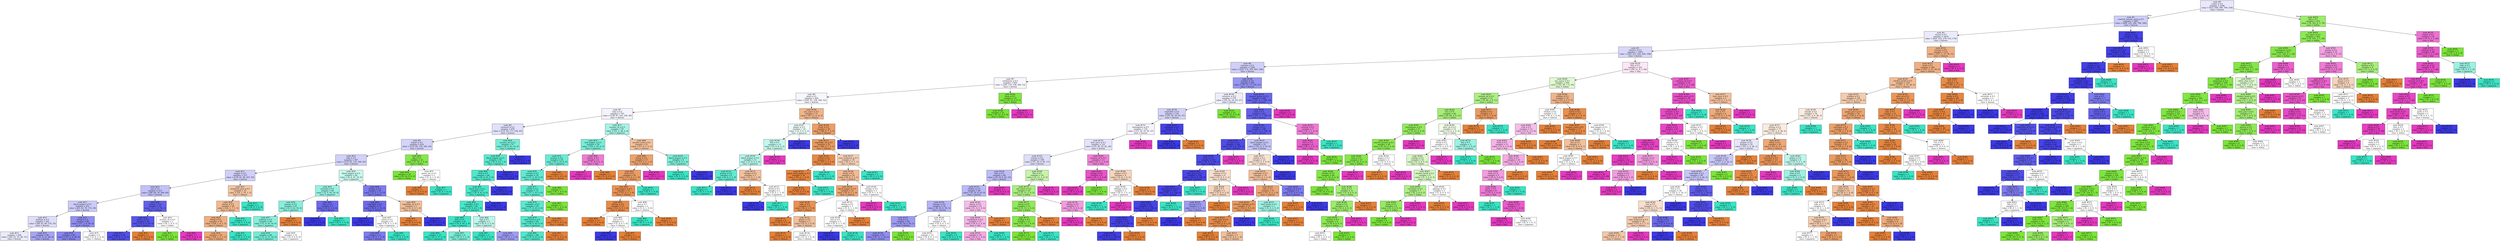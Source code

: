 digraph Tree {
node [shape=box, style="filled", color="black"] ;
0 [label=<node &#35;0<br/>cumin &le; 0.5<br/>samples = 2298<br/>value = [412, 568, 290, 769, 259]<br/>class = korean>, fillcolor="#3c39e51e"] ;
1 [label=<node &#35;1<br/>roasted_sesame_seed &le; 0.5<br/>samples = 1863<br/>value = [408, 225, 284, 766, 180]<br/>class = korean>, fillcolor="#3c39e53f"] ;
0 -> 1 [labeldistance=2.5, labelangle=45, headlabel="True"] ;
2 [label=<node &#35;2<br/>starch &le; 0.5<br/>samples = 1619<br/>value = [403, 225, 279, 533, 179]<br/>class = korean>, fillcolor="#3c39e51b"] ;
1 -> 2 ;
3 [label=<node &#35;3<br/>cilantro &le; 0.5<br/>samples = 1405<br/>value = [256, 223, 264, 494, 168]<br/>class = korean>, fillcolor="#3c39e533"] ;
2 -> 3 ;
4 [label=<node &#35;4<br/>cayenne &le; 0.5<br/>samples = 1244<br/>value = [220, 172, 255, 493, 104]<br/>class = korean>, fillcolor="#3c39e53d"] ;
3 -> 4 ;
5 [label=<node &#35;5<br/>cardamom &le; 0.5<br/>samples = 859<br/>value = [185, 119, 238, 264, 53]<br/>class = korean>, fillcolor="#3c39e50b"] ;
4 -> 5 ;
6 [label=<node &#35;6<br/>pork &le; 0.5<br/>samples = 826<br/>value = [185, 87, 238, 264, 52]<br/>class = korean>, fillcolor="#3c39e50b"] ;
5 -> 6 ;
7 [label=<node &#35;7<br/>wine &le; 0.5<br/>samples = 755<br/>value = [138, 87, 225, 256, 49]<br/>class = korean>, fillcolor="#3c39e50f"] ;
6 -> 7 ;
8 [label=<node &#35;8<br/>seaweed &le; 0.5<br/>samples = 676<br/>value = [115, 85, 177, 254, 45]<br/>class = korean>, fillcolor="#3c39e527"] ;
7 -> 8 ;
9 [label=<node &#35;9<br/>yogurt &le; 0.5<br/>samples = 619<br/>value = [115, 85, 134, 240, 45]<br/>class = korean>, fillcolor="#3c39e538"] ;
8 -> 9 ;
10 [label=<node &#35;10<br/>sake &le; 0.5<br/>samples = 597<br/>value = [114, 65, 133, 240, 45]<br/>class = korean>, fillcolor="#3c39e53b"] ;
9 -> 10 ;
11 [label=<node &#35;11<br/>pepper &le; 0.5<br/>samples = 513<br/>value = [110, 65, 86, 207, 45]<br/>class = korean>, fillcolor="#3c39e53d"] ;
10 -> 11 ;
12 [label=<node &#35;12<br/>nut &le; 0.5<br/>samples = 472<br/>value = [86, 64, 76, 206, 40]<br/>class = korean>, fillcolor="#3c39e54f"] ;
11 -> 12 ;
13 [label=<node &#35;13<br/>black_pepper &le; 0.5<br/>samples = 431<br/>value = [81, 63, 76, 172, 39]<br/>class = korean>, fillcolor="#3c39e542"] ;
12 -> 13 ;
14 [label=<node &#35;14<br/>soybean &le; 0.5<br/>samples = 342<br/>value = [64, 61, 68, 114, 35]<br/>class = korean>, fillcolor="#3c39e52b"] ;
13 -> 14 ;
15 [label=<node &#35;15<br/>samples = 296<br/>value = [63, 61, 55, 86, 31]<br/>class = korean>, fillcolor="#3c39e519"] ;
14 -> 15 ;
16 [label=<node &#35;16<br/>samples = 46<br/>value = [1, 0, 13, 28, 4]<br/>class = korean>, fillcolor="#3c39e574"] ;
14 -> 16 ;
17 [label=<node &#35;17<br/>bread &le; 0.5<br/>samples = 89<br/>value = [17, 2, 8, 58, 4]<br/>class = korean>, fillcolor="#3c39e591"] ;
13 -> 17 ;
18 [label=<node &#35;18<br/>samples = 85<br/>value = [15, 2, 6, 58, 4]<br/>class = korean>, fillcolor="#3c39e59d"] ;
17 -> 18 ;
19 [label=<node &#35;19<br/>samples = 4<br/>value = [2, 0, 2, 0, 0]<br/>class = chinese>, fillcolor="#e5813900"] ;
17 -> 19 ;
20 [label=<node &#35;20<br/>cashew &le; 0.5<br/>samples = 41<br/>value = [5, 1, 0, 34, 1]<br/>class = korean>, fillcolor="#3c39e5cd"] ;
12 -> 20 ;
21 [label=<node &#35;21<br/>butter &le; 0.5<br/>samples = 39<br/>value = [5, 0, 0, 34, 0]<br/>class = korean>, fillcolor="#3c39e5da"] ;
20 -> 21 ;
22 [label=<node &#35;22<br/>samples = 38<br/>value = [4, 0, 0, 34, 0]<br/>class = korean>, fillcolor="#3c39e5e1"] ;
21 -> 22 ;
23 [label=<node &#35;23<br/>samples = 1<br/>value = [1, 0, 0, 0, 0]<br/>class = chinese>, fillcolor="#e58139ff"] ;
21 -> 23 ;
24 [label=<node &#35;24<br/>sesame_oil &le; 0.5<br/>samples = 2<br/>value = [0, 1, 0, 0, 1]<br/>class = indian>, fillcolor="#7be53900"] ;
20 -> 24 ;
25 [label=<node &#35;25<br/>samples = 1<br/>value = [0, 1, 0, 0, 0]<br/>class = indian>, fillcolor="#7be539ff"] ;
24 -> 25 ;
26 [label=<node &#35;26<br/>samples = 1<br/>value = [0, 0, 0, 0, 1]<br/>class = thai>, fillcolor="#e539c0ff"] ;
24 -> 26 ;
27 [label=<node &#35;27<br/>mandarin_peel &le; 0.5<br/>samples = 41<br/>value = [24, 1, 10, 1, 5]<br/>class = chinese>, fillcolor="#e5813973"] ;
11 -> 27 ;
28 [label=<node &#35;28<br/>barley &le; 0.5<br/>samples = 38<br/>value = [24, 1, 7, 1, 5]<br/>class = chinese>, fillcolor="#e581398c"] ;
27 -> 28 ;
29 [label=<node &#35;29<br/>bread &le; 0.5<br/>samples = 35<br/>value = [24, 1, 4, 1, 5]<br/>class = chinese>, fillcolor="#e58139a2"] ;
28 -> 29 ;
30 [label=<node &#35;30<br/>samples = 33<br/>value = [24, 1, 2, 1, 5]<br/>class = chinese>, fillcolor="#e58139ad"] ;
29 -> 30 ;
31 [label=<node &#35;31<br/>samples = 2<br/>value = [0, 0, 2, 0, 0]<br/>class = japanese>, fillcolor="#39e5c5ff"] ;
29 -> 31 ;
32 [label=<node &#35;32<br/>samples = 3<br/>value = [0, 0, 3, 0, 0]<br/>class = japanese>, fillcolor="#39e5c5ff"] ;
28 -> 32 ;
33 [label=<node &#35;33<br/>samples = 3<br/>value = [0, 0, 3, 0, 0]<br/>class = japanese>, fillcolor="#39e5c5ff"] ;
27 -> 33 ;
34 [label=<node &#35;34<br/>black_pepper &le; 0.5<br/>samples = 84<br/>value = [4, 0, 47, 33, 0]<br/>class = japanese>, fillcolor="#39e5c546"] ;
10 -> 34 ;
35 [label=<node &#35;35<br/>mustard &le; 0.5<br/>samples = 66<br/>value = [2, 0, 44, 20, 0]<br/>class = japanese>, fillcolor="#39e5c585"] ;
34 -> 35 ;
36 [label=<node &#35;36<br/>peanut &le; 0.5<br/>samples = 61<br/>value = [2, 0, 43, 16, 0]<br/>class = japanese>, fillcolor="#39e5c599"] ;
35 -> 36 ;
37 [label=<node &#35;37<br/>soybean &le; 0.5<br/>samples = 60<br/>value = [1, 0, 43, 16, 0]<br/>class = japanese>, fillcolor="#39e5c59c"] ;
36 -> 37 ;
38 [label=<node &#35;38<br/>samples = 48<br/>value = [1, 0, 37, 10, 0]<br/>class = japanese>, fillcolor="#39e5c5b5"] ;
37 -> 38 ;
39 [label=<node &#35;39<br/>samples = 12<br/>value = [0, 0, 6, 6, 0]<br/>class = japanese>, fillcolor="#39e5c500"] ;
37 -> 39 ;
40 [label=<node &#35;40<br/>samples = 1<br/>value = [1, 0, 0, 0, 0]<br/>class = chinese>, fillcolor="#e58139ff"] ;
36 -> 40 ;
41 [label=<node &#35;41<br/>clam &le; 0.5<br/>samples = 5<br/>value = [0, 0, 1, 4, 0]<br/>class = korean>, fillcolor="#3c39e5bf"] ;
35 -> 41 ;
42 [label=<node &#35;42<br/>samples = 4<br/>value = [0, 0, 0, 4, 0]<br/>class = korean>, fillcolor="#3c39e5ff"] ;
41 -> 42 ;
43 [label=<node &#35;43<br/>samples = 1<br/>value = [0, 0, 1, 0, 0]<br/>class = japanese>, fillcolor="#39e5c5ff"] ;
41 -> 43 ;
44 [label=<node &#35;44<br/>chicken &le; 0.5<br/>samples = 18<br/>value = [2, 0, 3, 13, 0]<br/>class = korean>, fillcolor="#3c39e5aa"] ;
34 -> 44 ;
45 [label=<node &#35;45<br/>vegetable &le; 0.5<br/>samples = 15<br/>value = [0, 0, 3, 12, 0]<br/>class = korean>, fillcolor="#3c39e5bf"] ;
44 -> 45 ;
46 [label=<node &#35;46<br/>samples = 9<br/>value = [0, 0, 0, 9, 0]<br/>class = korean>, fillcolor="#3c39e5ff"] ;
45 -> 46 ;
47 [label=<node &#35;47<br/>carrot &le; 0.5<br/>samples = 6<br/>value = [0, 0, 3, 3, 0]<br/>class = japanese>, fillcolor="#39e5c500"] ;
45 -> 47 ;
48 [label=<node &#35;48<br/>samples = 4<br/>value = [0, 0, 1, 3, 0]<br/>class = korean>, fillcolor="#3c39e5aa"] ;
47 -> 48 ;
49 [label=<node &#35;49<br/>samples = 2<br/>value = [0, 0, 2, 0, 0]<br/>class = japanese>, fillcolor="#39e5c5ff"] ;
47 -> 49 ;
50 [label=<node &#35;50<br/>vegetable_oil &le; 0.5<br/>samples = 3<br/>value = [2, 0, 0, 1, 0]<br/>class = chinese>, fillcolor="#e581397f"] ;
44 -> 50 ;
51 [label=<node &#35;51<br/>samples = 2<br/>value = [2, 0, 0, 0, 0]<br/>class = chinese>, fillcolor="#e58139ff"] ;
50 -> 51 ;
52 [label=<node &#35;52<br/>samples = 1<br/>value = [0, 0, 0, 1, 0]<br/>class = korean>, fillcolor="#3c39e5ff"] ;
50 -> 52 ;
53 [label=<node &#35;53<br/>egg &le; 0.5<br/>samples = 22<br/>value = [1, 20, 1, 0, 0]<br/>class = indian>, fillcolor="#7be539e7"] ;
9 -> 53 ;
54 [label=<node &#35;54<br/>samples = 20<br/>value = [0, 20, 0, 0, 0]<br/>class = indian>, fillcolor="#7be539ff"] ;
53 -> 54 ;
55 [label=<node &#35;55<br/>green_tea &le; 0.5<br/>samples = 2<br/>value = [1, 0, 1, 0, 0]<br/>class = chinese>, fillcolor="#e5813900"] ;
53 -> 55 ;
56 [label=<node &#35;56<br/>samples = 1<br/>value = [1, 0, 0, 0, 0]<br/>class = chinese>, fillcolor="#e58139ff"] ;
55 -> 56 ;
57 [label=<node &#35;57<br/>samples = 1<br/>value = [0, 0, 1, 0, 0]<br/>class = japanese>, fillcolor="#39e5c5ff"] ;
55 -> 57 ;
58 [label=<node &#35;58<br/>sesame_oil &le; 0.5<br/>samples = 57<br/>value = [0, 0, 43, 14, 0]<br/>class = japanese>, fillcolor="#39e5c5ac"] ;
8 -> 58 ;
59 [label=<node &#35;59<br/>black_pepper &le; 0.5<br/>samples = 50<br/>value = [0, 0, 43, 7, 0]<br/>class = japanese>, fillcolor="#39e5c5d5"] ;
58 -> 59 ;
60 [label=<node &#35;60<br/>beef &le; 0.5<br/>samples = 48<br/>value = [0, 0, 43, 5, 0]<br/>class = japanese>, fillcolor="#39e5c5e1"] ;
59 -> 60 ;
61 [label=<node &#35;61<br/>black_bean &le; 0.5<br/>samples = 47<br/>value = [0, 0, 43, 4, 0]<br/>class = japanese>, fillcolor="#39e5c5e7"] ;
60 -> 61 ;
62 [label=<node &#35;62<br/>vegetable &le; 0.5<br/>samples = 46<br/>value = [0, 0, 43, 3, 0]<br/>class = japanese>, fillcolor="#39e5c5ed"] ;
61 -> 62 ;
63 [label=<node &#35;63<br/>kelp &le; 0.5<br/>samples = 41<br/>value = [0, 0, 40, 1, 0]<br/>class = japanese>, fillcolor="#39e5c5f9"] ;
62 -> 63 ;
64 [label=<node &#35;64<br/>samples = 37<br/>value = [0, 0, 37, 0, 0]<br/>class = japanese>, fillcolor="#39e5c5ff"] ;
63 -> 64 ;
65 [label=<node &#35;65<br/>samples = 4<br/>value = [0, 0, 3, 1, 0]<br/>class = japanese>, fillcolor="#39e5c5aa"] ;
63 -> 65 ;
66 [label=<node &#35;66<br/>egg &le; 0.5<br/>samples = 5<br/>value = [0, 0, 3, 2, 0]<br/>class = japanese>, fillcolor="#39e5c555"] ;
62 -> 66 ;
67 [label=<node &#35;67<br/>samples = 2<br/>value = [0, 0, 2, 0, 0]<br/>class = japanese>, fillcolor="#39e5c5ff"] ;
66 -> 67 ;
68 [label=<node &#35;68<br/>samples = 3<br/>value = [0, 0, 1, 2, 0]<br/>class = korean>, fillcolor="#3c39e57f"] ;
66 -> 68 ;
69 [label=<node &#35;69<br/>samples = 1<br/>value = [0, 0, 0, 1, 0]<br/>class = korean>, fillcolor="#3c39e5ff"] ;
61 -> 69 ;
70 [label=<node &#35;70<br/>samples = 1<br/>value = [0, 0, 0, 1, 0]<br/>class = korean>, fillcolor="#3c39e5ff"] ;
60 -> 70 ;
71 [label=<node &#35;71<br/>samples = 2<br/>value = [0, 0, 0, 2, 0]<br/>class = korean>, fillcolor="#3c39e5ff"] ;
59 -> 71 ;
72 [label=<node &#35;72<br/>samples = 7<br/>value = [0, 0, 0, 7, 0]<br/>class = korean>, fillcolor="#3c39e5ff"] ;
58 -> 72 ;
73 [label=<node &#35;73<br/>sesame_oil &le; 0.5<br/>samples = 79<br/>value = [23, 2, 48, 2, 4]<br/>class = japanese>, fillcolor="#39e5c572"] ;
7 -> 73 ;
74 [label=<node &#35;74<br/>bell_pepper &le; 0.5<br/>samples = 58<br/>value = [10, 2, 43, 0, 3]<br/>class = japanese>, fillcolor="#39e5c5af"] ;
73 -> 74 ;
75 [label=<node &#35;75<br/>peanut &le; 0.5<br/>samples = 54<br/>value = [9, 2, 43, 0, 0]<br/>class = japanese>, fillcolor="#39e5c5c1"] ;
74 -> 75 ;
76 [label=<node &#35;76<br/>currant &le; 0.5<br/>samples = 52<br/>value = [7, 2, 43, 0, 0]<br/>class = japanese>, fillcolor="#39e5c5cc"] ;
75 -> 76 ;
77 [label=<node &#35;77<br/>vanilla &le; 0.5<br/>samples = 51<br/>value = [7, 1, 43, 0, 0]<br/>class = japanese>, fillcolor="#39e5c5d1"] ;
76 -> 77 ;
78 [label=<node &#35;78<br/>coriander &le; 0.5<br/>samples = 50<br/>value = [7, 0, 43, 0, 0]<br/>class = japanese>, fillcolor="#39e5c5d5"] ;
77 -> 78 ;
79 [label=<node &#35;79<br/>beef_broth &le; 0.5<br/>samples = 49<br/>value = [6, 0, 43, 0, 0]<br/>class = japanese>, fillcolor="#39e5c5db"] ;
78 -> 79 ;
80 [label=<node &#35;80<br/>samples = 48<br/>value = [5, 0, 43, 0, 0]<br/>class = japanese>, fillcolor="#39e5c5e1"] ;
79 -> 80 ;
81 [label=<node &#35;81<br/>samples = 1<br/>value = [1, 0, 0, 0, 0]<br/>class = chinese>, fillcolor="#e58139ff"] ;
79 -> 81 ;
82 [label=<node &#35;82<br/>samples = 1<br/>value = [1, 0, 0, 0, 0]<br/>class = chinese>, fillcolor="#e58139ff"] ;
78 -> 82 ;
83 [label=<node &#35;83<br/>samples = 1<br/>value = [0, 1, 0, 0, 0]<br/>class = indian>, fillcolor="#7be539ff"] ;
77 -> 83 ;
84 [label=<node &#35;84<br/>samples = 1<br/>value = [0, 1, 0, 0, 0]<br/>class = indian>, fillcolor="#7be539ff"] ;
76 -> 84 ;
85 [label=<node &#35;85<br/>samples = 2<br/>value = [2, 0, 0, 0, 0]<br/>class = chinese>, fillcolor="#e58139ff"] ;
75 -> 85 ;
86 [label=<node &#35;86<br/>barley &le; 0.5<br/>samples = 4<br/>value = [1, 0, 0, 0, 3]<br/>class = thai>, fillcolor="#e539c0aa"] ;
74 -> 86 ;
87 [label=<node &#35;87<br/>samples = 3<br/>value = [0, 0, 0, 0, 3]<br/>class = thai>, fillcolor="#e539c0ff"] ;
86 -> 87 ;
88 [label=<node &#35;88<br/>samples = 1<br/>value = [1, 0, 0, 0, 0]<br/>class = chinese>, fillcolor="#e58139ff"] ;
86 -> 88 ;
89 [label=<node &#35;89<br/>sesame_seed &le; 0.5<br/>samples = 21<br/>value = [13, 0, 5, 2, 1]<br/>class = chinese>, fillcolor="#e5813980"] ;
73 -> 89 ;
90 [label=<node &#35;90<br/>honey &le; 0.5<br/>samples = 17<br/>value = [13, 0, 2, 1, 1]<br/>class = chinese>, fillcolor="#e58139bb"] ;
89 -> 90 ;
91 [label=<node &#35;91<br/>beef &le; 0.5<br/>samples = 16<br/>value = [13, 0, 2, 1, 0]<br/>class = chinese>, fillcolor="#e58139c8"] ;
90 -> 91 ;
92 [label=<node &#35;92<br/>bell_pepper &le; 0.5<br/>samples = 15<br/>value = [13, 0, 1, 1, 0]<br/>class = chinese>, fillcolor="#e58139db"] ;
91 -> 92 ;
93 [label=<node &#35;93<br/>shrimp &le; 0.5<br/>samples = 13<br/>value = [12, 0, 0, 1, 0]<br/>class = chinese>, fillcolor="#e58139ea"] ;
92 -> 93 ;
94 [label=<node &#35;94<br/>samples = 11<br/>value = [11, 0, 0, 0, 0]<br/>class = chinese>, fillcolor="#e58139ff"] ;
93 -> 94 ;
95 [label=<node &#35;95<br/>pea &le; 0.5<br/>samples = 2<br/>value = [1, 0, 0, 1, 0]<br/>class = chinese>, fillcolor="#e5813900"] ;
93 -> 95 ;
96 [label=<node &#35;96<br/>samples = 1<br/>value = [0, 0, 0, 1, 0]<br/>class = korean>, fillcolor="#3c39e5ff"] ;
95 -> 96 ;
97 [label=<node &#35;97<br/>samples = 1<br/>value = [1, 0, 0, 0, 0]<br/>class = chinese>, fillcolor="#e58139ff"] ;
95 -> 97 ;
98 [label=<node &#35;98<br/>pea &le; 0.5<br/>samples = 2<br/>value = [1, 0, 1, 0, 0]<br/>class = chinese>, fillcolor="#e5813900"] ;
92 -> 98 ;
99 [label=<node &#35;99<br/>samples = 1<br/>value = [0, 0, 1, 0, 0]<br/>class = japanese>, fillcolor="#39e5c5ff"] ;
98 -> 99 ;
100 [label=<node &#35;100<br/>samples = 1<br/>value = [1, 0, 0, 0, 0]<br/>class = chinese>, fillcolor="#e58139ff"] ;
98 -> 100 ;
101 [label=<node &#35;101<br/>samples = 1<br/>value = [0, 0, 1, 0, 0]<br/>class = japanese>, fillcolor="#39e5c5ff"] ;
91 -> 101 ;
102 [label=<node &#35;102<br/>samples = 1<br/>value = [0, 0, 0, 0, 1]<br/>class = thai>, fillcolor="#e539c0ff"] ;
90 -> 102 ;
103 [label=<node &#35;103<br/>black_pepper &le; 0.5<br/>samples = 4<br/>value = [0, 0, 3, 1, 0]<br/>class = japanese>, fillcolor="#39e5c5aa"] ;
89 -> 103 ;
104 [label=<node &#35;104<br/>samples = 3<br/>value = [0, 0, 3, 0, 0]<br/>class = japanese>, fillcolor="#39e5c5ff"] ;
103 -> 104 ;
105 [label=<node &#35;105<br/>samples = 1<br/>value = [0, 0, 0, 1, 0]<br/>class = korean>, fillcolor="#3c39e5ff"] ;
103 -> 105 ;
106 [label=<node &#35;106<br/>soy_sauce &le; 0.5<br/>samples = 71<br/>value = [47, 0, 13, 8, 3]<br/>class = chinese>, fillcolor="#e5813995"] ;
6 -> 106 ;
107 [label=<node &#35;107<br/>ginger &le; 0.5<br/>samples = 16<br/>value = [3, 0, 6, 5, 2]<br/>class = japanese>, fillcolor="#39e5c517"] ;
106 -> 107 ;
108 [label=<node &#35;108<br/>fish &le; 0.5<br/>samples = 13<br/>value = [3, 0, 6, 2, 2]<br/>class = japanese>, fillcolor="#39e5c54d"] ;
107 -> 108 ;
109 [label=<node &#35;109<br/>black_pepper &le; 0.5<br/>samples = 11<br/>value = [3, 0, 6, 2, 0]<br/>class = japanese>, fillcolor="#39e5c560"] ;
108 -> 109 ;
110 [label=<node &#35;110<br/>peanut &le; 0.5<br/>samples = 6<br/>value = [0, 0, 5, 1, 0]<br/>class = japanese>, fillcolor="#39e5c5cc"] ;
109 -> 110 ;
111 [label=<node &#35;111<br/>samples = 5<br/>value = [0, 0, 5, 0, 0]<br/>class = japanese>, fillcolor="#39e5c5ff"] ;
110 -> 111 ;
112 [label=<node &#35;112<br/>samples = 1<br/>value = [0, 0, 0, 1, 0]<br/>class = korean>, fillcolor="#3c39e5ff"] ;
110 -> 112 ;
113 [label=<node &#35;113<br/>vinegar &le; 0.5<br/>samples = 5<br/>value = [3, 0, 1, 1, 0]<br/>class = chinese>, fillcolor="#e581397f"] ;
109 -> 113 ;
114 [label=<node &#35;114<br/>samples = 3<br/>value = [3, 0, 0, 0, 0]<br/>class = chinese>, fillcolor="#e58139ff"] ;
113 -> 114 ;
115 [label=<node &#35;115<br/>bread &le; 0.5<br/>samples = 2<br/>value = [0, 0, 1, 1, 0]<br/>class = japanese>, fillcolor="#39e5c500"] ;
113 -> 115 ;
116 [label=<node &#35;116<br/>samples = 1<br/>value = [0, 0, 0, 1, 0]<br/>class = korean>, fillcolor="#3c39e5ff"] ;
115 -> 116 ;
117 [label=<node &#35;117<br/>samples = 1<br/>value = [0, 0, 1, 0, 0]<br/>class = japanese>, fillcolor="#39e5c5ff"] ;
115 -> 117 ;
118 [label=<node &#35;118<br/>samples = 2<br/>value = [0, 0, 0, 0, 2]<br/>class = thai>, fillcolor="#e539c0ff"] ;
108 -> 118 ;
119 [label=<node &#35;119<br/>samples = 3<br/>value = [0, 0, 0, 3, 0]<br/>class = korean>, fillcolor="#3c39e5ff"] ;
107 -> 119 ;
120 [label=<node &#35;120<br/>yeast &le; 0.5<br/>samples = 55<br/>value = [44, 0, 7, 3, 1]<br/>class = chinese>, fillcolor="#e58139c5"] ;
106 -> 120 ;
121 [label=<node &#35;121<br/>vegetable_oil &le; 0.5<br/>samples = 53<br/>value = [44, 0, 7, 1, 1]<br/>class = chinese>, fillcolor="#e58139cd"] ;
120 -> 121 ;
122 [label=<node &#35;122<br/>radish &le; 0.5<br/>samples = 37<br/>value = [35, 0, 2, 0, 0]<br/>class = chinese>, fillcolor="#e58139f0"] ;
121 -> 122 ;
123 [label=<node &#35;123<br/>green_bell_pepper &le; 0.5<br/>samples = 36<br/>value = [35, 0, 1, 0, 0]<br/>class = chinese>, fillcolor="#e58139f8"] ;
122 -> 123 ;
124 [label=<node &#35;124<br/>samples = 35<br/>value = [35, 0, 0, 0, 0]<br/>class = chinese>, fillcolor="#e58139ff"] ;
123 -> 124 ;
125 [label=<node &#35;125<br/>samples = 1<br/>value = [0, 0, 1, 0, 0]<br/>class = japanese>, fillcolor="#39e5c5ff"] ;
123 -> 125 ;
126 [label=<node &#35;126<br/>samples = 1<br/>value = [0, 0, 1, 0, 0]<br/>class = japanese>, fillcolor="#39e5c5ff"] ;
122 -> 126 ;
127 [label=<node &#35;127<br/>cane_molasses &le; 0.5<br/>samples = 16<br/>value = [9, 0, 5, 1, 1]<br/>class = chinese>, fillcolor="#e581395d"] ;
121 -> 127 ;
128 [label=<node &#35;128<br/>carrot &le; 0.5<br/>samples = 14<br/>value = [9, 0, 3, 1, 1]<br/>class = chinese>, fillcolor="#e581398b"] ;
127 -> 128 ;
129 [label=<node &#35;129<br/>black_pepper &le; 0.5<br/>samples = 12<br/>value = [9, 0, 2, 1, 0]<br/>class = chinese>, fillcolor="#e58139b2"] ;
128 -> 129 ;
130 [label=<node &#35;130<br/>sake &le; 0.5<br/>samples = 9<br/>value = [8, 0, 1, 0, 0]<br/>class = chinese>, fillcolor="#e58139df"] ;
129 -> 130 ;
131 [label=<node &#35;131<br/>samples = 6<br/>value = [6, 0, 0, 0, 0]<br/>class = chinese>, fillcolor="#e58139ff"] ;
130 -> 131 ;
132 [label=<node &#35;132<br/>ginger &le; 0.5<br/>samples = 3<br/>value = [2, 0, 1, 0, 0]<br/>class = chinese>, fillcolor="#e581397f"] ;
130 -> 132 ;
133 [label=<node &#35;133<br/>samples = 1<br/>value = [1, 0, 0, 0, 0]<br/>class = chinese>, fillcolor="#e58139ff"] ;
132 -> 133 ;
134 [label=<node &#35;134<br/>samples = 2<br/>value = [1, 0, 1, 0, 0]<br/>class = chinese>, fillcolor="#e5813900"] ;
132 -> 134 ;
135 [label=<node &#35;135<br/>shrimp &le; 0.5<br/>samples = 3<br/>value = [1, 0, 1, 1, 0]<br/>class = chinese>, fillcolor="#e5813900"] ;
129 -> 135 ;
136 [label=<node &#35;136<br/>nira &le; 0.5<br/>samples = 2<br/>value = [0, 0, 1, 1, 0]<br/>class = japanese>, fillcolor="#39e5c500"] ;
135 -> 136 ;
137 [label=<node &#35;137<br/>samples = 1<br/>value = [0, 0, 0, 1, 0]<br/>class = korean>, fillcolor="#3c39e5ff"] ;
136 -> 137 ;
138 [label=<node &#35;138<br/>samples = 1<br/>value = [0, 0, 1, 0, 0]<br/>class = japanese>, fillcolor="#39e5c5ff"] ;
136 -> 138 ;
139 [label=<node &#35;139<br/>samples = 1<br/>value = [1, 0, 0, 0, 0]<br/>class = chinese>, fillcolor="#e58139ff"] ;
135 -> 139 ;
140 [label=<node &#35;140<br/>vinegar &le; 0.5<br/>samples = 2<br/>value = [0, 0, 1, 0, 1]<br/>class = japanese>, fillcolor="#39e5c500"] ;
128 -> 140 ;
141 [label=<node &#35;141<br/>samples = 1<br/>value = [0, 0, 0, 0, 1]<br/>class = thai>, fillcolor="#e539c0ff"] ;
140 -> 141 ;
142 [label=<node &#35;142<br/>samples = 1<br/>value = [0, 0, 1, 0, 0]<br/>class = japanese>, fillcolor="#39e5c5ff"] ;
140 -> 142 ;
143 [label=<node &#35;143<br/>samples = 2<br/>value = [0, 0, 2, 0, 0]<br/>class = japanese>, fillcolor="#39e5c5ff"] ;
127 -> 143 ;
144 [label=<node &#35;144<br/>samples = 2<br/>value = [0, 0, 0, 2, 0]<br/>class = korean>, fillcolor="#3c39e5ff"] ;
120 -> 144 ;
145 [label=<node &#35;145<br/>bean &le; 0.5<br/>samples = 33<br/>value = [0, 32, 0, 0, 1]<br/>class = indian>, fillcolor="#7be539f7"] ;
5 -> 145 ;
146 [label=<node &#35;146<br/>samples = 32<br/>value = [0, 32, 0, 0, 0]<br/>class = indian>, fillcolor="#7be539ff"] ;
145 -> 146 ;
147 [label=<node &#35;147<br/>samples = 1<br/>value = [0, 0, 0, 0, 1]<br/>class = thai>, fillcolor="#e539c0ff"] ;
145 -> 147 ;
148 [label=<node &#35;148<br/>scallion &le; 0.5<br/>samples = 385<br/>value = [35, 53, 17, 229, 51]<br/>class = korean>, fillcolor="#3c39e587"] ;
4 -> 148 ;
149 [label=<node &#35;149<br/>turmeric &le; 0.5<br/>samples = 176<br/>value = [14, 52, 10, 63, 37]<br/>class = korean>, fillcolor="#3c39e517"] ;
148 -> 149 ;
150 [label=<node &#35;150<br/>vegetable &le; 0.5<br/>samples = 154<br/>value = [14, 30, 10, 63, 37]<br/>class = korean>, fillcolor="#3c39e539"] ;
149 -> 150 ;
151 [label=<node &#35;151<br/>lemongrass &le; 0.5<br/>samples = 132<br/>value = [13, 30, 10, 42, 37]<br/>class = korean>, fillcolor="#3c39e50d"] ;
150 -> 151 ;
152 [label=<node &#35;152<br/>lime_juice &le; 0.5<br/>samples = 121<br/>value = [13, 30, 10, 42, 26]<br/>class = korean>, fillcolor="#3c39e522"] ;
151 -> 152 ;
153 [label=<node &#35;153<br/>tomato &le; 0.5<br/>samples = 108<br/>value = [11, 29, 9, 42, 17]<br/>class = korean>, fillcolor="#3c39e52a"] ;
152 -> 153 ;
154 [label=<node &#35;154<br/>lime &le; 0.5<br/>samples = 89<br/>value = [9, 18, 8, 42, 12]<br/>class = korean>, fillcolor="#3c39e556"] ;
153 -> 154 ;
155 [label=<node &#35;155<br/>chicken &le; 0.5<br/>samples = 86<br/>value = [9, 18, 8, 42, 9]<br/>class = korean>, fillcolor="#3c39e55a"] ;
154 -> 155 ;
156 [label=<node &#35;156<br/>vinegar &le; 0.5<br/>samples = 74<br/>value = [8, 18, 6, 39, 3]<br/>class = korean>, fillcolor="#3c39e560"] ;
155 -> 156 ;
157 [label=<node &#35;157<br/>seed &le; 0.5<br/>samples = 58<br/>value = [4, 14, 2, 36, 2]<br/>class = korean>, fillcolor="#3c39e580"] ;
156 -> 157 ;
158 [label=<node &#35;158<br/>samples = 55<br/>value = [4, 11, 2, 36, 2]<br/>class = korean>, fillcolor="#3c39e591"] ;
157 -> 158 ;
159 [label=<node &#35;159<br/>samples = 3<br/>value = [0, 3, 0, 0, 0]<br/>class = indian>, fillcolor="#7be539ff"] ;
157 -> 159 ;
160 [label=<node &#35;160<br/>rice &le; 0.5<br/>samples = 16<br/>value = [4, 4, 4, 3, 1]<br/>class = chinese>, fillcolor="#e5813900"] ;
156 -> 160 ;
161 [label=<node &#35;161<br/>samples = 12<br/>value = [4, 4, 0, 3, 1]<br/>class = chinese>, fillcolor="#e5813900"] ;
160 -> 161 ;
162 [label=<node &#35;162<br/>samples = 4<br/>value = [0, 0, 4, 0, 0]<br/>class = japanese>, fillcolor="#39e5c5ff"] ;
160 -> 162 ;
163 [label=<node &#35;163<br/>sherry &le; 0.5<br/>samples = 12<br/>value = [1, 0, 2, 3, 6]<br/>class = thai>, fillcolor="#e539c055"] ;
155 -> 163 ;
164 [label=<node &#35;164<br/>buckwheat &le; 0.5<br/>samples = 11<br/>value = [0, 0, 2, 3, 6]<br/>class = thai>, fillcolor="#e539c060"] ;
163 -> 164 ;
165 [label=<node &#35;165<br/>samples = 10<br/>value = [0, 0, 1, 3, 6]<br/>class = thai>, fillcolor="#e539c06d"] ;
164 -> 165 ;
166 [label=<node &#35;166<br/>samples = 1<br/>value = [0, 0, 1, 0, 0]<br/>class = japanese>, fillcolor="#39e5c5ff"] ;
164 -> 166 ;
167 [label=<node &#35;167<br/>samples = 1<br/>value = [1, 0, 0, 0, 0]<br/>class = chinese>, fillcolor="#e58139ff"] ;
163 -> 167 ;
168 [label=<node &#35;168<br/>samples = 3<br/>value = [0, 0, 0, 0, 3]<br/>class = thai>, fillcolor="#e539c0ff"] ;
154 -> 168 ;
169 [label=<node &#35;169<br/>fish &le; 0.5<br/>samples = 19<br/>value = [2, 11, 1, 0, 5]<br/>class = indian>, fillcolor="#7be5396d"] ;
153 -> 169 ;
170 [label=<node &#35;170<br/>soy_sauce &le; 0.5<br/>samples = 16<br/>value = [2, 11, 1, 0, 2]<br/>class = indian>, fillcolor="#7be539a4"] ;
169 -> 170 ;
171 [label=<node &#35;171<br/>bacon &le; 0.5<br/>samples = 13<br/>value = [1, 11, 1, 0, 0]<br/>class = indian>, fillcolor="#7be539d4"] ;
170 -> 171 ;
172 [label=<node &#35;172<br/>scallop &le; 0.5<br/>samples = 12<br/>value = [0, 11, 1, 0, 0]<br/>class = indian>, fillcolor="#7be539e8"] ;
171 -> 172 ;
173 [label=<node &#35;173<br/>samples = 11<br/>value = [0, 11, 0, 0, 0]<br/>class = indian>, fillcolor="#7be539ff"] ;
172 -> 173 ;
174 [label=<node &#35;174<br/>samples = 1<br/>value = [0, 0, 1, 0, 0]<br/>class = japanese>, fillcolor="#39e5c5ff"] ;
172 -> 174 ;
175 [label=<node &#35;175<br/>samples = 1<br/>value = [1, 0, 0, 0, 0]<br/>class = chinese>, fillcolor="#e58139ff"] ;
171 -> 175 ;
176 [label=<node &#35;176<br/>shrimp &le; 0.5<br/>samples = 3<br/>value = [1, 0, 0, 0, 2]<br/>class = thai>, fillcolor="#e539c07f"] ;
170 -> 176 ;
177 [label=<node &#35;177<br/>samples = 2<br/>value = [0, 0, 0, 0, 2]<br/>class = thai>, fillcolor="#e539c0ff"] ;
176 -> 177 ;
178 [label=<node &#35;178<br/>samples = 1<br/>value = [1, 0, 0, 0, 0]<br/>class = chinese>, fillcolor="#e58139ff"] ;
176 -> 178 ;
179 [label=<node &#35;179<br/>samples = 3<br/>value = [0, 0, 0, 0, 3]<br/>class = thai>, fillcolor="#e539c0ff"] ;
169 -> 179 ;
180 [label=<node &#35;180<br/>sesame_oil &le; 0.5<br/>samples = 13<br/>value = [2, 1, 1, 0, 9]<br/>class = thai>, fillcolor="#e539c0a2"] ;
152 -> 180 ;
181 [label=<node &#35;181<br/>orange &le; 0.5<br/>samples = 9<br/>value = [0, 1, 0, 0, 8]<br/>class = thai>, fillcolor="#e539c0df"] ;
180 -> 181 ;
182 [label=<node &#35;182<br/>samples = 8<br/>value = [0, 0, 0, 0, 8]<br/>class = thai>, fillcolor="#e539c0ff"] ;
181 -> 182 ;
183 [label=<node &#35;183<br/>samples = 1<br/>value = [0, 1, 0, 0, 0]<br/>class = indian>, fillcolor="#7be539ff"] ;
181 -> 183 ;
184 [label=<node &#35;184<br/>pepper &le; 0.5<br/>samples = 4<br/>value = [2, 0, 1, 0, 1]<br/>class = chinese>, fillcolor="#e5813955"] ;
180 -> 184 ;
185 [label=<node &#35;185<br/>cabbage &le; 0.5<br/>samples = 2<br/>value = [0, 0, 1, 0, 1]<br/>class = japanese>, fillcolor="#39e5c500"] ;
184 -> 185 ;
186 [label=<node &#35;186<br/>samples = 1<br/>value = [0, 0, 1, 0, 0]<br/>class = japanese>, fillcolor="#39e5c5ff"] ;
185 -> 186 ;
187 [label=<node &#35;187<br/>samples = 1<br/>value = [0, 0, 0, 0, 1]<br/>class = thai>, fillcolor="#e539c0ff"] ;
185 -> 187 ;
188 [label=<node &#35;188<br/>samples = 2<br/>value = [2, 0, 0, 0, 0]<br/>class = chinese>, fillcolor="#e58139ff"] ;
184 -> 188 ;
189 [label=<node &#35;189<br/>samples = 11<br/>value = [0, 0, 0, 0, 11]<br/>class = thai>, fillcolor="#e539c0ff"] ;
151 -> 189 ;
190 [label=<node &#35;190<br/>coriander &le; 0.5<br/>samples = 22<br/>value = [1, 0, 0, 21, 0]<br/>class = korean>, fillcolor="#3c39e5f3"] ;
150 -> 190 ;
191 [label=<node &#35;191<br/>samples = 21<br/>value = [0, 0, 0, 21, 0]<br/>class = korean>, fillcolor="#3c39e5ff"] ;
190 -> 191 ;
192 [label=<node &#35;192<br/>samples = 1<br/>value = [1, 0, 0, 0, 0]<br/>class = chinese>, fillcolor="#e58139ff"] ;
190 -> 192 ;
193 [label=<node &#35;193<br/>samples = 22<br/>value = [0, 22, 0, 0, 0]<br/>class = indian>, fillcolor="#7be539ff"] ;
149 -> 193 ;
194 [label=<node &#35;194<br/>peanut_butter &le; 0.5<br/>samples = 209<br/>value = [21, 1, 7, 166, 14]<br/>class = korean>, fillcolor="#3c39e5c5"] ;
148 -> 194 ;
195 [label=<node &#35;195<br/>mint &le; 0.5<br/>samples = 203<br/>value = [21, 1, 7, 166, 8]<br/>class = korean>, fillcolor="#3c39e5cb"] ;
194 -> 195 ;
196 [label=<node &#35;196<br/>vinegar &le; 0.5<br/>samples = 196<br/>value = [21, 0, 6, 166, 3]<br/>class = korean>, fillcolor="#3c39e5d3"] ;
195 -> 196 ;
197 [label=<node &#35;197<br/>coconut &le; 0.5<br/>samples = 164<br/>value = [9, 0, 4, 148, 3]<br/>class = korean>, fillcolor="#3c39e5e5"] ;
196 -> 197 ;
198 [label=<node &#35;198<br/>bean &le; 0.5<br/>samples = 162<br/>value = [9, 0, 4, 148, 1]<br/>class = korean>, fillcolor="#3c39e5e8"] ;
197 -> 198 ;
199 [label=<node &#35;199<br/>lime_juice &le; 0.5<br/>samples = 156<br/>value = [6, 0, 4, 146, 0]<br/>class = korean>, fillcolor="#3c39e5ee"] ;
198 -> 199 ;
200 [label=<node &#35;200<br/>katsuobushi &le; 0.5<br/>samples = 155<br/>value = [6, 0, 3, 146, 0]<br/>class = korean>, fillcolor="#3c39e5f0"] ;
199 -> 200 ;
201 [label=<node &#35;201<br/>turnip &le; 0.5<br/>samples = 154<br/>value = [6, 0, 2, 146, 0]<br/>class = korean>, fillcolor="#3c39e5f1"] ;
200 -> 201 ;
202 [label=<node &#35;202<br/>peanut &le; 0.5<br/>samples = 153<br/>value = [5, 0, 2, 146, 0]<br/>class = korean>, fillcolor="#3c39e5f3"] ;
201 -> 202 ;
203 [label=<node &#35;203<br/>samples = 152<br/>value = [4, 0, 2, 146, 0]<br/>class = korean>, fillcolor="#3c39e5f5"] ;
202 -> 203 ;
204 [label=<node &#35;204<br/>samples = 1<br/>value = [1, 0, 0, 0, 0]<br/>class = chinese>, fillcolor="#e58139ff"] ;
202 -> 204 ;
205 [label=<node &#35;205<br/>samples = 1<br/>value = [1, 0, 0, 0, 0]<br/>class = chinese>, fillcolor="#e58139ff"] ;
201 -> 205 ;
206 [label=<node &#35;206<br/>samples = 1<br/>value = [0, 0, 1, 0, 0]<br/>class = japanese>, fillcolor="#39e5c5ff"] ;
200 -> 206 ;
207 [label=<node &#35;207<br/>samples = 1<br/>value = [0, 0, 1, 0, 0]<br/>class = japanese>, fillcolor="#39e5c5ff"] ;
199 -> 207 ;
208 [label=<node &#35;208<br/>soybean &le; 0.5<br/>samples = 6<br/>value = [3, 0, 0, 2, 1]<br/>class = chinese>, fillcolor="#e5813940"] ;
198 -> 208 ;
209 [label=<node &#35;209<br/>pork &le; 0.5<br/>samples = 5<br/>value = [3, 0, 0, 2, 0]<br/>class = chinese>, fillcolor="#e5813955"] ;
208 -> 209 ;
210 [label=<node &#35;210<br/>mussel &le; 0.5<br/>samples = 3<br/>value = [1, 0, 0, 2, 0]<br/>class = korean>, fillcolor="#3c39e57f"] ;
209 -> 210 ;
211 [label=<node &#35;211<br/>samples = 2<br/>value = [0, 0, 0, 2, 0]<br/>class = korean>, fillcolor="#3c39e5ff"] ;
210 -> 211 ;
212 [label=<node &#35;212<br/>samples = 1<br/>value = [1, 0, 0, 0, 0]<br/>class = chinese>, fillcolor="#e58139ff"] ;
210 -> 212 ;
213 [label=<node &#35;213<br/>samples = 2<br/>value = [2, 0, 0, 0, 0]<br/>class = chinese>, fillcolor="#e58139ff"] ;
209 -> 213 ;
214 [label=<node &#35;214<br/>samples = 1<br/>value = [0, 0, 0, 0, 1]<br/>class = thai>, fillcolor="#e539c0ff"] ;
208 -> 214 ;
215 [label=<node &#35;215<br/>samples = 2<br/>value = [0, 0, 0, 0, 2]<br/>class = thai>, fillcolor="#e539c0ff"] ;
197 -> 215 ;
216 [label=<node &#35;216<br/>black_pepper &le; 0.5<br/>samples = 32<br/>value = [12, 0, 2, 18, 0]<br/>class = korean>, fillcolor="#3c39e54c"] ;
196 -> 216 ;
217 [label=<node &#35;217<br/>radish &le; 0.5<br/>samples = 23<br/>value = [12, 0, 2, 9, 0]<br/>class = chinese>, fillcolor="#e5813937"] ;
216 -> 217 ;
218 [label=<node &#35;218<br/>vegetable &le; 0.5<br/>samples = 19<br/>value = [12, 0, 2, 5, 0]<br/>class = chinese>, fillcolor="#e581397f"] ;
217 -> 218 ;
219 [label=<node &#35;219<br/>sake &le; 0.5<br/>samples = 15<br/>value = [11, 0, 2, 2, 0]<br/>class = chinese>, fillcolor="#e58139b1"] ;
218 -> 219 ;
220 [label=<node &#35;220<br/>chinese_cabbage &le; 0.5<br/>samples = 12<br/>value = [10, 0, 0, 2, 0]<br/>class = chinese>, fillcolor="#e58139cc"] ;
219 -> 220 ;
221 [label=<node &#35;221<br/>white_wine &le; 0.5<br/>samples = 11<br/>value = [10, 0, 0, 1, 0]<br/>class = chinese>, fillcolor="#e58139e6"] ;
220 -> 221 ;
222 [label=<node &#35;222<br/>samples = 8<br/>value = [8, 0, 0, 0, 0]<br/>class = chinese>, fillcolor="#e58139ff"] ;
221 -> 222 ;
223 [label=<node &#35;223<br/>samples = 3<br/>value = [2, 0, 0, 1, 0]<br/>class = chinese>, fillcolor="#e581397f"] ;
221 -> 223 ;
224 [label=<node &#35;224<br/>samples = 1<br/>value = [0, 0, 0, 1, 0]<br/>class = korean>, fillcolor="#3c39e5ff"] ;
220 -> 224 ;
225 [label=<node &#35;225<br/>beef_broth &le; 0.5<br/>samples = 3<br/>value = [1, 0, 2, 0, 0]<br/>class = japanese>, fillcolor="#39e5c57f"] ;
219 -> 225 ;
226 [label=<node &#35;226<br/>samples = 2<br/>value = [0, 0, 2, 0, 0]<br/>class = japanese>, fillcolor="#39e5c5ff"] ;
225 -> 226 ;
227 [label=<node &#35;227<br/>samples = 1<br/>value = [1, 0, 0, 0, 0]<br/>class = chinese>, fillcolor="#e58139ff"] ;
225 -> 227 ;
228 [label=<node &#35;228<br/>sesame_oil &le; 0.5<br/>samples = 4<br/>value = [1, 0, 0, 3, 0]<br/>class = korean>, fillcolor="#3c39e5aa"] ;
218 -> 228 ;
229 [label=<node &#35;229<br/>samples = 1<br/>value = [1, 0, 0, 0, 0]<br/>class = chinese>, fillcolor="#e58139ff"] ;
228 -> 229 ;
230 [label=<node &#35;230<br/>samples = 3<br/>value = [0, 0, 0, 3, 0]<br/>class = korean>, fillcolor="#3c39e5ff"] ;
228 -> 230 ;
231 [label=<node &#35;231<br/>samples = 4<br/>value = [0, 0, 0, 4, 0]<br/>class = korean>, fillcolor="#3c39e5ff"] ;
217 -> 231 ;
232 [label=<node &#35;232<br/>samples = 9<br/>value = [0, 0, 0, 9, 0]<br/>class = korean>, fillcolor="#3c39e5ff"] ;
216 -> 232 ;
233 [label=<node &#35;233<br/>coconut &le; 0.5<br/>samples = 7<br/>value = [0, 1, 1, 0, 5]<br/>class = thai>, fillcolor="#e539c0aa"] ;
195 -> 233 ;
234 [label=<node &#35;234<br/>chive &le; 0.5<br/>samples = 6<br/>value = [0, 1, 0, 0, 5]<br/>class = thai>, fillcolor="#e539c0cc"] ;
233 -> 234 ;
235 [label=<node &#35;235<br/>samples = 5<br/>value = [0, 0, 0, 0, 5]<br/>class = thai>, fillcolor="#e539c0ff"] ;
234 -> 235 ;
236 [label=<node &#35;236<br/>samples = 1<br/>value = [0, 1, 0, 0, 0]<br/>class = indian>, fillcolor="#7be539ff"] ;
234 -> 236 ;
237 [label=<node &#35;237<br/>samples = 1<br/>value = [0, 0, 1, 0, 0]<br/>class = japanese>, fillcolor="#39e5c5ff"] ;
233 -> 237 ;
238 [label=<node &#35;238<br/>samples = 6<br/>value = [0, 0, 0, 0, 6]<br/>class = thai>, fillcolor="#e539c0ff"] ;
194 -> 238 ;
239 [label=<node &#35;239<br/>fish &le; 0.5<br/>samples = 161<br/>value = [36, 51, 9, 1, 64]<br/>class = thai>, fillcolor="#e539c01e"] ;
3 -> 239 ;
240 [label=<node &#35;240<br/>soy_sauce &le; 0.5<br/>samples = 106<br/>value = [32, 49, 7, 0, 18]<br/>class = indian>, fillcolor="#7be5393b"] ;
239 -> 240 ;
241 [label=<node &#35;241<br/>sesame_oil &le; 0.5<br/>samples = 72<br/>value = [9, 49, 3, 0, 11]<br/>class = indian>, fillcolor="#7be5399f"] ;
240 -> 241 ;
242 [label=<node &#35;242<br/>rice &le; 0.5<br/>samples = 66<br/>value = [4, 49, 2, 0, 11]<br/>class = indian>, fillcolor="#7be539b0"] ;
241 -> 242 ;
243 [label=<node &#35;243<br/>lemongrass &le; 0.5<br/>samples = 51<br/>value = [2, 43, 0, 0, 6]<br/>class = indian>, fillcolor="#7be539d2"] ;
242 -> 243 ;
244 [label=<node &#35;244<br/>roasted_peanut &le; 0.5<br/>samples = 49<br/>value = [2, 43, 0, 0, 4]<br/>class = indian>, fillcolor="#7be539dd"] ;
243 -> 244 ;
245 [label=<node &#35;245<br/>wine &le; 0.5<br/>samples = 47<br/>value = [1, 43, 0, 0, 3]<br/>class = indian>, fillcolor="#7be539e8"] ;
244 -> 245 ;
246 [label=<node &#35;246<br/>chicken &le; 0.5<br/>samples = 46<br/>value = [1, 43, 0, 0, 2]<br/>class = indian>, fillcolor="#7be539ee"] ;
245 -> 246 ;
247 [label=<node &#35;247<br/>samples = 35<br/>value = [0, 35, 0, 0, 0]<br/>class = indian>, fillcolor="#7be539ff"] ;
246 -> 247 ;
248 [label=<node &#35;248<br/>bean &le; 0.5<br/>samples = 11<br/>value = [1, 8, 0, 0, 2]<br/>class = indian>, fillcolor="#7be539aa"] ;
246 -> 248 ;
249 [label=<node &#35;249<br/>bread &le; 0.5<br/>samples = 10<br/>value = [0, 8, 0, 0, 2]<br/>class = indian>, fillcolor="#7be539bf"] ;
248 -> 249 ;
250 [label=<node &#35;250<br/>cayenne &le; 0.5<br/>samples = 9<br/>value = [0, 8, 0, 0, 1]<br/>class = indian>, fillcolor="#7be539df"] ;
249 -> 250 ;
251 [label=<node &#35;251<br/>samples = 2<br/>value = [0, 1, 0, 0, 1]<br/>class = indian>, fillcolor="#7be53900"] ;
250 -> 251 ;
252 [label=<node &#35;252<br/>samples = 7<br/>value = [0, 7, 0, 0, 0]<br/>class = indian>, fillcolor="#7be539ff"] ;
250 -> 252 ;
253 [label=<node &#35;253<br/>samples = 1<br/>value = [0, 0, 0, 0, 1]<br/>class = thai>, fillcolor="#e539c0ff"] ;
249 -> 253 ;
254 [label=<node &#35;254<br/>samples = 1<br/>value = [1, 0, 0, 0, 0]<br/>class = chinese>, fillcolor="#e58139ff"] ;
248 -> 254 ;
255 [label=<node &#35;255<br/>samples = 1<br/>value = [0, 0, 0, 0, 1]<br/>class = thai>, fillcolor="#e539c0ff"] ;
245 -> 255 ;
256 [label=<node &#35;256<br/>ginger &le; 0.5<br/>samples = 2<br/>value = [1, 0, 0, 0, 1]<br/>class = chinese>, fillcolor="#e5813900"] ;
244 -> 256 ;
257 [label=<node &#35;257<br/>samples = 1<br/>value = [1, 0, 0, 0, 0]<br/>class = chinese>, fillcolor="#e58139ff"] ;
256 -> 257 ;
258 [label=<node &#35;258<br/>samples = 1<br/>value = [0, 0, 0, 0, 1]<br/>class = thai>, fillcolor="#e539c0ff"] ;
256 -> 258 ;
259 [label=<node &#35;259<br/>samples = 2<br/>value = [0, 0, 0, 0, 2]<br/>class = thai>, fillcolor="#e539c0ff"] ;
243 -> 259 ;
260 [label=<node &#35;260<br/>olive_oil &le; 0.5<br/>samples = 15<br/>value = [2, 6, 2, 0, 5]<br/>class = indian>, fillcolor="#7be5391a"] ;
242 -> 260 ;
261 [label=<node &#35;261<br/>bread &le; 0.5<br/>samples = 12<br/>value = [2, 5, 0, 0, 5]<br/>class = indian>, fillcolor="#7be53900"] ;
260 -> 261 ;
262 [label=<node &#35;262<br/>scallop &le; 0.5<br/>samples = 10<br/>value = [2, 5, 0, 0, 3]<br/>class = indian>, fillcolor="#7be53949"] ;
261 -> 262 ;
263 [label=<node &#35;263<br/>chicken_broth &le; 0.5<br/>samples = 9<br/>value = [1, 5, 0, 0, 3]<br/>class = indian>, fillcolor="#7be53955"] ;
262 -> 263 ;
264 [label=<node &#35;264<br/>cucumber &le; 0.5<br/>samples = 7<br/>value = [0, 5, 0, 0, 2]<br/>class = indian>, fillcolor="#7be53999"] ;
263 -> 264 ;
265 [label=<node &#35;265<br/>yeast &le; 0.5<br/>samples = 6<br/>value = [0, 5, 0, 0, 1]<br/>class = indian>, fillcolor="#7be539cc"] ;
264 -> 265 ;
266 [label=<node &#35;266<br/>samples = 5<br/>value = [0, 5, 0, 0, 0]<br/>class = indian>, fillcolor="#7be539ff"] ;
265 -> 266 ;
267 [label=<node &#35;267<br/>samples = 1<br/>value = [0, 0, 0, 0, 1]<br/>class = thai>, fillcolor="#e539c0ff"] ;
265 -> 267 ;
268 [label=<node &#35;268<br/>samples = 1<br/>value = [0, 0, 0, 0, 1]<br/>class = thai>, fillcolor="#e539c0ff"] ;
264 -> 268 ;
269 [label=<node &#35;269<br/>galanga &le; 0.5<br/>samples = 2<br/>value = [1, 0, 0, 0, 1]<br/>class = chinese>, fillcolor="#e5813900"] ;
263 -> 269 ;
270 [label=<node &#35;270<br/>samples = 1<br/>value = [1, 0, 0, 0, 0]<br/>class = chinese>, fillcolor="#e58139ff"] ;
269 -> 270 ;
271 [label=<node &#35;271<br/>samples = 1<br/>value = [0, 0, 0, 0, 1]<br/>class = thai>, fillcolor="#e539c0ff"] ;
269 -> 271 ;
272 [label=<node &#35;272<br/>samples = 1<br/>value = [1, 0, 0, 0, 0]<br/>class = chinese>, fillcolor="#e58139ff"] ;
262 -> 272 ;
273 [label=<node &#35;273<br/>samples = 2<br/>value = [0, 0, 0, 0, 2]<br/>class = thai>, fillcolor="#e539c0ff"] ;
261 -> 273 ;
274 [label=<node &#35;274<br/>bay &le; 0.5<br/>samples = 3<br/>value = [0, 1, 2, 0, 0]<br/>class = japanese>, fillcolor="#39e5c57f"] ;
260 -> 274 ;
275 [label=<node &#35;275<br/>samples = 2<br/>value = [0, 0, 2, 0, 0]<br/>class = japanese>, fillcolor="#39e5c5ff"] ;
274 -> 275 ;
276 [label=<node &#35;276<br/>samples = 1<br/>value = [0, 1, 0, 0, 0]<br/>class = indian>, fillcolor="#7be539ff"] ;
274 -> 276 ;
277 [label=<node &#35;277<br/>shallot &le; 0.5<br/>samples = 6<br/>value = [5, 0, 1, 0, 0]<br/>class = chinese>, fillcolor="#e58139cc"] ;
241 -> 277 ;
278 [label=<node &#35;278<br/>samples = 5<br/>value = [5, 0, 0, 0, 0]<br/>class = chinese>, fillcolor="#e58139ff"] ;
277 -> 278 ;
279 [label=<node &#35;279<br/>samples = 1<br/>value = [0, 0, 1, 0, 0]<br/>class = japanese>, fillcolor="#39e5c5ff"] ;
277 -> 279 ;
280 [label=<node &#35;280<br/>scallion &le; 0.5<br/>samples = 34<br/>value = [23, 0, 4, 0, 7]<br/>class = chinese>, fillcolor="#e5813997"] ;
240 -> 280 ;
281 [label=<node &#35;281<br/>chicken &le; 0.5<br/>samples = 15<br/>value = [6, 0, 3, 0, 6]<br/>class = chinese>, fillcolor="#e5813900"] ;
280 -> 281 ;
282 [label=<node &#35;282<br/>crab &le; 0.5<br/>samples = 12<br/>value = [3, 0, 3, 0, 6]<br/>class = thai>, fillcolor="#e539c055"] ;
281 -> 282 ;
283 [label=<node &#35;283<br/>lentil &le; 0.5<br/>samples = 11<br/>value = [2, 0, 3, 0, 6]<br/>class = thai>, fillcolor="#e539c060"] ;
282 -> 283 ;
284 [label=<node &#35;284<br/>cider &le; 0.5<br/>samples = 10<br/>value = [1, 0, 3, 0, 6]<br/>class = thai>, fillcolor="#e539c06d"] ;
283 -> 284 ;
285 [label=<node &#35;285<br/>wine &le; 0.5<br/>samples = 9<br/>value = [0, 0, 3, 0, 6]<br/>class = thai>, fillcolor="#e539c07f"] ;
284 -> 285 ;
286 [label=<node &#35;286<br/>garlic &le; 0.5<br/>samples = 8<br/>value = [0, 0, 2, 0, 6]<br/>class = thai>, fillcolor="#e539c0aa"] ;
285 -> 286 ;
287 [label=<node &#35;287<br/>samples = 1<br/>value = [0, 0, 1, 0, 0]<br/>class = japanese>, fillcolor="#39e5c5ff"] ;
286 -> 287 ;
288 [label=<node &#35;288<br/>vinegar &le; 0.5<br/>samples = 7<br/>value = [0, 0, 1, 0, 6]<br/>class = thai>, fillcolor="#e539c0d4"] ;
286 -> 288 ;
289 [label=<node &#35;289<br/>samples = 5<br/>value = [0, 0, 0, 0, 5]<br/>class = thai>, fillcolor="#e539c0ff"] ;
288 -> 289 ;
290 [label=<node &#35;290<br/>samples = 2<br/>value = [0, 0, 1, 0, 1]<br/>class = japanese>, fillcolor="#39e5c500"] ;
288 -> 290 ;
291 [label=<node &#35;291<br/>samples = 1<br/>value = [0, 0, 1, 0, 0]<br/>class = japanese>, fillcolor="#39e5c5ff"] ;
285 -> 291 ;
292 [label=<node &#35;292<br/>samples = 1<br/>value = [1, 0, 0, 0, 0]<br/>class = chinese>, fillcolor="#e58139ff"] ;
284 -> 292 ;
293 [label=<node &#35;293<br/>samples = 1<br/>value = [1, 0, 0, 0, 0]<br/>class = chinese>, fillcolor="#e58139ff"] ;
283 -> 293 ;
294 [label=<node &#35;294<br/>samples = 1<br/>value = [1, 0, 0, 0, 0]<br/>class = chinese>, fillcolor="#e58139ff"] ;
282 -> 294 ;
295 [label=<node &#35;295<br/>samples = 3<br/>value = [3, 0, 0, 0, 0]<br/>class = chinese>, fillcolor="#e58139ff"] ;
281 -> 295 ;
296 [label=<node &#35;296<br/>carrot &le; 0.5<br/>samples = 19<br/>value = [17, 0, 1, 0, 1]<br/>class = chinese>, fillcolor="#e58139e3"] ;
280 -> 296 ;
297 [label=<node &#35;297<br/>sesame_seed &le; 0.5<br/>samples = 17<br/>value = [16, 0, 0, 0, 1]<br/>class = chinese>, fillcolor="#e58139ef"] ;
296 -> 297 ;
298 [label=<node &#35;298<br/>samples = 14<br/>value = [14, 0, 0, 0, 0]<br/>class = chinese>, fillcolor="#e58139ff"] ;
297 -> 298 ;
299 [label=<node &#35;299<br/>pea &le; 0.5<br/>samples = 3<br/>value = [2, 0, 0, 0, 1]<br/>class = chinese>, fillcolor="#e581397f"] ;
297 -> 299 ;
300 [label=<node &#35;300<br/>black_pepper &le; 0.5<br/>samples = 2<br/>value = [1, 0, 0, 0, 1]<br/>class = chinese>, fillcolor="#e5813900"] ;
299 -> 300 ;
301 [label=<node &#35;301<br/>samples = 1<br/>value = [1, 0, 0, 0, 0]<br/>class = chinese>, fillcolor="#e58139ff"] ;
300 -> 301 ;
302 [label=<node &#35;302<br/>samples = 1<br/>value = [0, 0, 0, 0, 1]<br/>class = thai>, fillcolor="#e539c0ff"] ;
300 -> 302 ;
303 [label=<node &#35;303<br/>samples = 1<br/>value = [1, 0, 0, 0, 0]<br/>class = chinese>, fillcolor="#e58139ff"] ;
299 -> 303 ;
304 [label=<node &#35;304<br/>bell_pepper &le; 0.5<br/>samples = 2<br/>value = [1, 0, 1, 0, 0]<br/>class = chinese>, fillcolor="#e5813900"] ;
296 -> 304 ;
305 [label=<node &#35;305<br/>samples = 1<br/>value = [1, 0, 0, 0, 0]<br/>class = chinese>, fillcolor="#e58139ff"] ;
304 -> 305 ;
306 [label=<node &#35;306<br/>samples = 1<br/>value = [0, 0, 1, 0, 0]<br/>class = japanese>, fillcolor="#39e5c5ff"] ;
304 -> 306 ;
307 [label=<node &#35;307<br/>sesame_oil &le; 0.5<br/>samples = 55<br/>value = [4, 2, 2, 1, 46]<br/>class = thai>, fillcolor="#e539c0d2"] ;
239 -> 307 ;
308 [label=<node &#35;308<br/>mandarin_peel &le; 0.5<br/>samples = 50<br/>value = [1, 2, 1, 1, 45]<br/>class = thai>, fillcolor="#e539c0e4"] ;
307 -> 308 ;
309 [label=<node &#35;309<br/>turmeric &le; 0.5<br/>samples = 49<br/>value = [1, 2, 0, 1, 45]<br/>class = thai>, fillcolor="#e539c0e9"] ;
308 -> 309 ;
310 [label=<node &#35;310<br/>yogurt &le; 0.5<br/>samples = 47<br/>value = [1, 1, 0, 1, 44]<br/>class = thai>, fillcolor="#e539c0ee"] ;
309 -> 310 ;
311 [label=<node &#35;311<br/>cabbage &le; 0.5<br/>samples = 45<br/>value = [1, 0, 0, 1, 43]<br/>class = thai>, fillcolor="#e539c0f3"] ;
310 -> 311 ;
312 [label=<node &#35;312<br/>crab &le; 0.5<br/>samples = 42<br/>value = [0, 0, 0, 1, 41]<br/>class = thai>, fillcolor="#e539c0f9"] ;
311 -> 312 ;
313 [label=<node &#35;313<br/>samples = 39<br/>value = [0, 0, 0, 0, 39]<br/>class = thai>, fillcolor="#e539c0ff"] ;
312 -> 313 ;
314 [label=<node &#35;314<br/>pepper &le; 0.5<br/>samples = 3<br/>value = [0, 0, 0, 1, 2]<br/>class = thai>, fillcolor="#e539c07f"] ;
312 -> 314 ;
315 [label=<node &#35;315<br/>samples = 2<br/>value = [0, 0, 0, 0, 2]<br/>class = thai>, fillcolor="#e539c0ff"] ;
314 -> 315 ;
316 [label=<node &#35;316<br/>samples = 1<br/>value = [0, 0, 0, 1, 0]<br/>class = korean>, fillcolor="#3c39e5ff"] ;
314 -> 316 ;
317 [label=<node &#35;317<br/>cayenne &le; 0.5<br/>samples = 3<br/>value = [1, 0, 0, 0, 2]<br/>class = thai>, fillcolor="#e539c07f"] ;
311 -> 317 ;
318 [label=<node &#35;318<br/>samples = 1<br/>value = [1, 0, 0, 0, 0]<br/>class = chinese>, fillcolor="#e58139ff"] ;
317 -> 318 ;
319 [label=<node &#35;319<br/>samples = 2<br/>value = [0, 0, 0, 0, 2]<br/>class = thai>, fillcolor="#e539c0ff"] ;
317 -> 319 ;
320 [label=<node &#35;320<br/>tomato &le; 0.5<br/>samples = 2<br/>value = [0, 1, 0, 0, 1]<br/>class = indian>, fillcolor="#7be53900"] ;
310 -> 320 ;
321 [label=<node &#35;321<br/>samples = 1<br/>value = [0, 0, 0, 0, 1]<br/>class = thai>, fillcolor="#e539c0ff"] ;
320 -> 321 ;
322 [label=<node &#35;322<br/>samples = 1<br/>value = [0, 1, 0, 0, 0]<br/>class = indian>, fillcolor="#7be539ff"] ;
320 -> 322 ;
323 [label=<node &#35;323<br/>chicken &le; 0.5<br/>samples = 2<br/>value = [0, 1, 0, 0, 1]<br/>class = indian>, fillcolor="#7be53900"] ;
309 -> 323 ;
324 [label=<node &#35;324<br/>samples = 1<br/>value = [0, 1, 0, 0, 0]<br/>class = indian>, fillcolor="#7be539ff"] ;
323 -> 324 ;
325 [label=<node &#35;325<br/>samples = 1<br/>value = [0, 0, 0, 0, 1]<br/>class = thai>, fillcolor="#e539c0ff"] ;
323 -> 325 ;
326 [label=<node &#35;326<br/>samples = 1<br/>value = [0, 0, 1, 0, 0]<br/>class = japanese>, fillcolor="#39e5c5ff"] ;
308 -> 326 ;
327 [label=<node &#35;327<br/>lime_juice &le; 0.5<br/>samples = 5<br/>value = [3, 0, 1, 0, 1]<br/>class = chinese>, fillcolor="#e581397f"] ;
307 -> 327 ;
328 [label=<node &#35;328<br/>rice &le; 0.5<br/>samples = 4<br/>value = [3, 0, 1, 0, 0]<br/>class = chinese>, fillcolor="#e58139aa"] ;
327 -> 328 ;
329 [label=<node &#35;329<br/>samples = 3<br/>value = [3, 0, 0, 0, 0]<br/>class = chinese>, fillcolor="#e58139ff"] ;
328 -> 329 ;
330 [label=<node &#35;330<br/>samples = 1<br/>value = [0, 0, 1, 0, 0]<br/>class = japanese>, fillcolor="#39e5c5ff"] ;
328 -> 330 ;
331 [label=<node &#35;331<br/>samples = 1<br/>value = [0, 0, 0, 0, 1]<br/>class = thai>, fillcolor="#e539c0ff"] ;
327 -> 331 ;
332 [label=<node &#35;332<br/>coconut &le; 0.5<br/>samples = 214<br/>value = [147, 2, 15, 39, 11]<br/>class = chinese>, fillcolor="#e581399d"] ;
2 -> 332 ;
333 [label=<node &#35;333<br/>pork &le; 0.5<br/>samples = 209<br/>value = [147, 2, 15, 39, 6]<br/>class = chinese>, fillcolor="#e58139a2"] ;
332 -> 333 ;
334 [label=<node &#35;334<br/>chicken_broth &le; 0.5<br/>samples = 159<br/>value = [101, 2, 15, 36, 5]<br/>class = chinese>, fillcolor="#e5813987"] ;
333 -> 334 ;
335 [label=<node &#35;335<br/>scallion &le; 0.5<br/>samples = 126<br/>value = [73, 2, 13, 36, 2]<br/>class = chinese>, fillcolor="#e5813969"] ;
334 -> 335 ;
336 [label=<node &#35;336<br/>wasabi &le; 0.5<br/>samples = 76<br/>value = [35, 2, 9, 28, 2]<br/>class = chinese>, fillcolor="#e5813925"] ;
335 -> 336 ;
337 [label=<node &#35;337<br/>shrimp &le; 0.5<br/>samples = 73<br/>value = [35, 2, 6, 28, 2]<br/>class = chinese>, fillcolor="#e5813928"] ;
336 -> 337 ;
338 [label=<node &#35;338<br/>pepper &le; 0.5<br/>samples = 55<br/>value = [22, 2, 4, 26, 1]<br/>class = korean>, fillcolor="#3c39e51f"] ;
337 -> 338 ;
339 [label=<node &#35;339<br/>coriander &le; 0.5<br/>samples = 50<br/>value = [17, 2, 4, 26, 1]<br/>class = korean>, fillcolor="#3c39e546"] ;
338 -> 339 ;
340 [label=<node &#35;340<br/>vegetable &le; 0.5<br/>samples = 48<br/>value = [17, 0, 4, 26, 1]<br/>class = korean>, fillcolor="#3c39e54a"] ;
339 -> 340 ;
341 [label=<node &#35;341<br/>fish &le; 0.5<br/>samples = 36<br/>value = [16, 0, 3, 16, 1]<br/>class = chinese>, fillcolor="#e5813900"] ;
340 -> 341 ;
342 [label=<node &#35;342<br/>rice &le; 0.5<br/>samples = 31<br/>value = [16, 0, 3, 11, 1]<br/>class = chinese>, fillcolor="#e5813940"] ;
341 -> 342 ;
343 [label=<node &#35;343<br/>cane_molasses &le; 0.5<br/>samples = 26<br/>value = [15, 0, 3, 7, 1]<br/>class = chinese>, fillcolor="#e581396b"] ;
342 -> 343 ;
344 [label=<node &#35;344<br/>samples = 25<br/>value = [15, 0, 3, 7, 0]<br/>class = chinese>, fillcolor="#e5813971"] ;
343 -> 344 ;
345 [label=<node &#35;345<br/>samples = 1<br/>value = [0, 0, 0, 0, 1]<br/>class = thai>, fillcolor="#e539c0ff"] ;
343 -> 345 ;
346 [label=<node &#35;346<br/>sherry &le; 0.5<br/>samples = 5<br/>value = [1, 0, 0, 4, 0]<br/>class = korean>, fillcolor="#3c39e5bf"] ;
342 -> 346 ;
347 [label=<node &#35;347<br/>samples = 4<br/>value = [0, 0, 0, 4, 0]<br/>class = korean>, fillcolor="#3c39e5ff"] ;
346 -> 347 ;
348 [label=<node &#35;348<br/>samples = 1<br/>value = [1, 0, 0, 0, 0]<br/>class = chinese>, fillcolor="#e58139ff"] ;
346 -> 348 ;
349 [label=<node &#35;349<br/>samples = 5<br/>value = [0, 0, 0, 5, 0]<br/>class = korean>, fillcolor="#3c39e5ff"] ;
341 -> 349 ;
350 [label=<node &#35;350<br/>lemon &le; 0.5<br/>samples = 12<br/>value = [1, 0, 1, 10, 0]<br/>class = korean>, fillcolor="#3c39e5d1"] ;
340 -> 350 ;
351 [label=<node &#35;351<br/>cucumber &le; 0.5<br/>samples = 11<br/>value = [1, 0, 0, 10, 0]<br/>class = korean>, fillcolor="#3c39e5e6"] ;
350 -> 351 ;
352 [label=<node &#35;352<br/>samples = 10<br/>value = [0, 0, 0, 10, 0]<br/>class = korean>, fillcolor="#3c39e5ff"] ;
351 -> 352 ;
353 [label=<node &#35;353<br/>samples = 1<br/>value = [1, 0, 0, 0, 0]<br/>class = chinese>, fillcolor="#e58139ff"] ;
351 -> 353 ;
354 [label=<node &#35;354<br/>samples = 1<br/>value = [0, 0, 1, 0, 0]<br/>class = japanese>, fillcolor="#39e5c5ff"] ;
350 -> 354 ;
355 [label=<node &#35;355<br/>samples = 2<br/>value = [0, 2, 0, 0, 0]<br/>class = indian>, fillcolor="#7be539ff"] ;
339 -> 355 ;
356 [label=<node &#35;356<br/>samples = 5<br/>value = [5, 0, 0, 0, 0]<br/>class = chinese>, fillcolor="#e58139ff"] ;
338 -> 356 ;
357 [label=<node &#35;357<br/>wheat &le; 0.5<br/>samples = 18<br/>value = [13, 0, 2, 2, 1]<br/>class = chinese>, fillcolor="#e58139af"] ;
337 -> 357 ;
358 [label=<node &#35;358<br/>tamarind &le; 0.5<br/>samples = 14<br/>value = [12, 0, 0, 1, 1]<br/>class = chinese>, fillcolor="#e58139d8"] ;
357 -> 358 ;
359 [label=<node &#35;359<br/>carrot &le; 0.5<br/>samples = 13<br/>value = [12, 0, 0, 1, 0]<br/>class = chinese>, fillcolor="#e58139ea"] ;
358 -> 359 ;
360 [label=<node &#35;360<br/>samples = 12<br/>value = [12, 0, 0, 0, 0]<br/>class = chinese>, fillcolor="#e58139ff"] ;
359 -> 360 ;
361 [label=<node &#35;361<br/>samples = 1<br/>value = [0, 0, 0, 1, 0]<br/>class = korean>, fillcolor="#3c39e5ff"] ;
359 -> 361 ;
362 [label=<node &#35;362<br/>samples = 1<br/>value = [0, 0, 0, 0, 1]<br/>class = thai>, fillcolor="#e539c0ff"] ;
358 -> 362 ;
363 [label=<node &#35;363<br/>ginger &le; 0.5<br/>samples = 4<br/>value = [1, 0, 2, 1, 0]<br/>class = japanese>, fillcolor="#39e5c555"] ;
357 -> 363 ;
364 [label=<node &#35;364<br/>wine &le; 0.5<br/>samples = 3<br/>value = [1, 0, 2, 0, 0]<br/>class = japanese>, fillcolor="#39e5c57f"] ;
363 -> 364 ;
365 [label=<node &#35;365<br/>samples = 2<br/>value = [0, 0, 2, 0, 0]<br/>class = japanese>, fillcolor="#39e5c5ff"] ;
364 -> 365 ;
366 [label=<node &#35;366<br/>samples = 1<br/>value = [1, 0, 0, 0, 0]<br/>class = chinese>, fillcolor="#e58139ff"] ;
364 -> 366 ;
367 [label=<node &#35;367<br/>samples = 1<br/>value = [0, 0, 0, 1, 0]<br/>class = korean>, fillcolor="#3c39e5ff"] ;
363 -> 367 ;
368 [label=<node &#35;368<br/>samples = 3<br/>value = [0, 0, 3, 0, 0]<br/>class = japanese>, fillcolor="#39e5c5ff"] ;
336 -> 368 ;
369 [label=<node &#35;369<br/>grape_juice &le; 0.5<br/>samples = 50<br/>value = [38, 0, 4, 8, 0]<br/>class = chinese>, fillcolor="#e58139b6"] ;
335 -> 369 ;
370 [label=<node &#35;370<br/>coriander &le; 0.5<br/>samples = 48<br/>value = [38, 0, 2, 8, 0]<br/>class = chinese>, fillcolor="#e58139bf"] ;
369 -> 370 ;
371 [label=<node &#35;371<br/>pumpkin &le; 0.5<br/>samples = 47<br/>value = [38, 0, 1, 8, 0]<br/>class = chinese>, fillcolor="#e58139c4"] ;
370 -> 371 ;
372 [label=<node &#35;372<br/>meat &le; 0.5<br/>samples = 46<br/>value = [38, 0, 1, 7, 0]<br/>class = chinese>, fillcolor="#e58139cb"] ;
371 -> 372 ;
373 [label=<node &#35;373<br/>ginger &le; 0.5<br/>samples = 45<br/>value = [38, 0, 1, 6, 0]<br/>class = chinese>, fillcolor="#e58139d1"] ;
372 -> 373 ;
374 [label=<node &#35;374<br/>onion &le; 0.5<br/>samples = 13<br/>value = [8, 0, 1, 4, 0]<br/>class = chinese>, fillcolor="#e5813971"] ;
373 -> 374 ;
375 [label=<node &#35;375<br/>sake &le; 0.5<br/>samples = 9<br/>value = [4, 0, 1, 4, 0]<br/>class = chinese>, fillcolor="#e5813900"] ;
374 -> 375 ;
376 [label=<node &#35;376<br/>soy_sauce &le; 0.5<br/>samples = 7<br/>value = [4, 0, 1, 2, 0]<br/>class = chinese>, fillcolor="#e5813966"] ;
375 -> 376 ;
377 [label=<node &#35;377<br/>samples = 2<br/>value = [0, 0, 1, 1, 0]<br/>class = japanese>, fillcolor="#39e5c500"] ;
376 -> 377 ;
378 [label=<node &#35;378<br/>samples = 5<br/>value = [4, 0, 0, 1, 0]<br/>class = chinese>, fillcolor="#e58139bf"] ;
376 -> 378 ;
379 [label=<node &#35;379<br/>samples = 2<br/>value = [0, 0, 0, 2, 0]<br/>class = korean>, fillcolor="#3c39e5ff"] ;
375 -> 379 ;
380 [label=<node &#35;380<br/>samples = 4<br/>value = [4, 0, 0, 0, 0]<br/>class = chinese>, fillcolor="#e58139ff"] ;
374 -> 380 ;
381 [label=<node &#35;381<br/>mackerel &le; 0.5<br/>samples = 32<br/>value = [30, 0, 0, 2, 0]<br/>class = chinese>, fillcolor="#e58139ee"] ;
373 -> 381 ;
382 [label=<node &#35;382<br/>vegetable &le; 0.5<br/>samples = 31<br/>value = [30, 0, 0, 1, 0]<br/>class = chinese>, fillcolor="#e58139f6"] ;
381 -> 382 ;
383 [label=<node &#35;383<br/>samples = 27<br/>value = [27, 0, 0, 0, 0]<br/>class = chinese>, fillcolor="#e58139ff"] ;
382 -> 383 ;
384 [label=<node &#35;384<br/>vinegar &le; 0.5<br/>samples = 4<br/>value = [3, 0, 0, 1, 0]<br/>class = chinese>, fillcolor="#e58139aa"] ;
382 -> 384 ;
385 [label=<node &#35;385<br/>samples = 3<br/>value = [3, 0, 0, 0, 0]<br/>class = chinese>, fillcolor="#e58139ff"] ;
384 -> 385 ;
386 [label=<node &#35;386<br/>samples = 1<br/>value = [0, 0, 0, 1, 0]<br/>class = korean>, fillcolor="#3c39e5ff"] ;
384 -> 386 ;
387 [label=<node &#35;387<br/>samples = 1<br/>value = [0, 0, 0, 1, 0]<br/>class = korean>, fillcolor="#3c39e5ff"] ;
381 -> 387 ;
388 [label=<node &#35;388<br/>samples = 1<br/>value = [0, 0, 0, 1, 0]<br/>class = korean>, fillcolor="#3c39e5ff"] ;
372 -> 388 ;
389 [label=<node &#35;389<br/>samples = 1<br/>value = [0, 0, 0, 1, 0]<br/>class = korean>, fillcolor="#3c39e5ff"] ;
371 -> 389 ;
390 [label=<node &#35;390<br/>samples = 1<br/>value = [0, 0, 1, 0, 0]<br/>class = japanese>, fillcolor="#39e5c5ff"] ;
370 -> 390 ;
391 [label=<node &#35;391<br/>samples = 2<br/>value = [0, 0, 2, 0, 0]<br/>class = japanese>, fillcolor="#39e5c5ff"] ;
369 -> 391 ;
392 [label=<node &#35;392<br/>olive_oil &le; 0.5<br/>samples = 33<br/>value = [28, 0, 2, 0, 3]<br/>class = chinese>, fillcolor="#e58139d4"] ;
334 -> 392 ;
393 [label=<node &#35;393<br/>sake &le; 0.5<br/>samples = 31<br/>value = [28, 0, 2, 0, 1]<br/>class = chinese>, fillcolor="#e58139e5"] ;
392 -> 393 ;
394 [label=<node &#35;394<br/>cider &le; 0.5<br/>samples = 30<br/>value = [28, 0, 1, 0, 1]<br/>class = chinese>, fillcolor="#e58139ed"] ;
393 -> 394 ;
395 [label=<node &#35;395<br/>celery &le; 0.5<br/>samples = 28<br/>value = [27, 0, 1, 0, 0]<br/>class = chinese>, fillcolor="#e58139f6"] ;
394 -> 395 ;
396 [label=<node &#35;396<br/>samples = 26<br/>value = [26, 0, 0, 0, 0]<br/>class = chinese>, fillcolor="#e58139ff"] ;
395 -> 396 ;
397 [label=<node &#35;397<br/>ginger &le; 0.5<br/>samples = 2<br/>value = [1, 0, 1, 0, 0]<br/>class = chinese>, fillcolor="#e5813900"] ;
395 -> 397 ;
398 [label=<node &#35;398<br/>samples = 1<br/>value = [0, 0, 1, 0, 0]<br/>class = japanese>, fillcolor="#39e5c5ff"] ;
397 -> 398 ;
399 [label=<node &#35;399<br/>samples = 1<br/>value = [1, 0, 0, 0, 0]<br/>class = chinese>, fillcolor="#e58139ff"] ;
397 -> 399 ;
400 [label=<node &#35;400<br/>rice &le; 0.5<br/>samples = 2<br/>value = [1, 0, 0, 0, 1]<br/>class = chinese>, fillcolor="#e5813900"] ;
394 -> 400 ;
401 [label=<node &#35;401<br/>samples = 1<br/>value = [0, 0, 0, 0, 1]<br/>class = thai>, fillcolor="#e539c0ff"] ;
400 -> 401 ;
402 [label=<node &#35;402<br/>samples = 1<br/>value = [1, 0, 0, 0, 0]<br/>class = chinese>, fillcolor="#e58139ff"] ;
400 -> 402 ;
403 [label=<node &#35;403<br/>samples = 1<br/>value = [0, 0, 1, 0, 0]<br/>class = japanese>, fillcolor="#39e5c5ff"] ;
393 -> 403 ;
404 [label=<node &#35;404<br/>samples = 2<br/>value = [0, 0, 0, 0, 2]<br/>class = thai>, fillcolor="#e539c0ff"] ;
392 -> 404 ;
405 [label=<node &#35;405<br/>fish &le; 0.5<br/>samples = 50<br/>value = [46, 0, 0, 3, 1]<br/>class = chinese>, fillcolor="#e58139e9"] ;
333 -> 405 ;
406 [label=<node &#35;406<br/>barley &le; 0.5<br/>samples = 48<br/>value = [46, 0, 0, 2, 0]<br/>class = chinese>, fillcolor="#e58139f4"] ;
405 -> 406 ;
407 [label=<node &#35;407<br/>lettuce &le; 0.5<br/>samples = 47<br/>value = [46, 0, 0, 1, 0]<br/>class = chinese>, fillcolor="#e58139f9"] ;
406 -> 407 ;
408 [label=<node &#35;408<br/>samples = 46<br/>value = [46, 0, 0, 0, 0]<br/>class = chinese>, fillcolor="#e58139ff"] ;
407 -> 408 ;
409 [label=<node &#35;409<br/>samples = 1<br/>value = [0, 0, 0, 1, 0]<br/>class = korean>, fillcolor="#3c39e5ff"] ;
407 -> 409 ;
410 [label=<node &#35;410<br/>samples = 1<br/>value = [0, 0, 0, 1, 0]<br/>class = korean>, fillcolor="#3c39e5ff"] ;
406 -> 410 ;
411 [label=<node &#35;411<br/>coriander &le; 0.5<br/>samples = 2<br/>value = [0, 0, 0, 1, 1]<br/>class = korean>, fillcolor="#3c39e500"] ;
405 -> 411 ;
412 [label=<node &#35;412<br/>samples = 1<br/>value = [0, 0, 0, 1, 0]<br/>class = korean>, fillcolor="#3c39e5ff"] ;
411 -> 412 ;
413 [label=<node &#35;413<br/>samples = 1<br/>value = [0, 0, 0, 0, 1]<br/>class = thai>, fillcolor="#e539c0ff"] ;
411 -> 413 ;
414 [label=<node &#35;414<br/>samples = 5<br/>value = [0, 0, 0, 0, 5]<br/>class = thai>, fillcolor="#e539c0ff"] ;
332 -> 414 ;
415 [label=<node &#35;415<br/>cilantro &le; 0.5<br/>samples = 244<br/>value = [5, 0, 5, 233, 1]<br/>class = korean>, fillcolor="#3c39e5f3"] ;
1 -> 415 ;
416 [label=<node &#35;416<br/>peanut_oil &le; 0.5<br/>samples = 242<br/>value = [4, 0, 5, 233, 0]<br/>class = korean>, fillcolor="#3c39e5f5"] ;
415 -> 416 ;
417 [label=<node &#35;417<br/>wasabi &le; 0.5<br/>samples = 241<br/>value = [3, 0, 5, 233, 0]<br/>class = korean>, fillcolor="#3c39e5f6"] ;
416 -> 417 ;
418 [label=<node &#35;418<br/>enokidake &le; 0.5<br/>samples = 240<br/>value = [3, 0, 4, 233, 0]<br/>class = korean>, fillcolor="#3c39e5f7"] ;
417 -> 418 ;
419 [label=<node &#35;419<br/>vinegar &le; 0.5<br/>samples = 233<br/>value = [2, 0, 3, 228, 0]<br/>class = korean>, fillcolor="#3c39e5f9"] ;
418 -> 419 ;
420 [label=<node &#35;420<br/>starch &le; 0.5<br/>samples = 184<br/>value = [1, 0, 0, 183, 0]<br/>class = korean>, fillcolor="#3c39e5fe"] ;
419 -> 420 ;
421 [label=<node &#35;421<br/>samples = 175<br/>value = [0, 0, 0, 175, 0]<br/>class = korean>, fillcolor="#3c39e5ff"] ;
420 -> 421 ;
422 [label=<node &#35;422<br/>vegetable_oil &le; 0.5<br/>samples = 9<br/>value = [1, 0, 0, 8, 0]<br/>class = korean>, fillcolor="#3c39e5df"] ;
420 -> 422 ;
423 [label=<node &#35;423<br/>samples = 8<br/>value = [0, 0, 0, 8, 0]<br/>class = korean>, fillcolor="#3c39e5ff"] ;
422 -> 423 ;
424 [label=<node &#35;424<br/>samples = 1<br/>value = [1, 0, 0, 0, 0]<br/>class = chinese>, fillcolor="#e58139ff"] ;
422 -> 424 ;
425 [label=<node &#35;425<br/>beef_broth &le; 0.5<br/>samples = 49<br/>value = [1, 0, 3, 45, 0]<br/>class = korean>, fillcolor="#3c39e5e9"] ;
419 -> 425 ;
426 [label=<node &#35;426<br/>chinese_cabbage &le; 0.5<br/>samples = 48<br/>value = [0, 0, 3, 45, 0]<br/>class = korean>, fillcolor="#3c39e5ee"] ;
425 -> 426 ;
427 [label=<node &#35;427<br/>cayenne &le; 0.5<br/>samples = 46<br/>value = [0, 0, 2, 44, 0]<br/>class = korean>, fillcolor="#3c39e5f3"] ;
426 -> 427 ;
428 [label=<node &#35;428<br/>vegetable_oil &le; 0.5<br/>samples = 13<br/>value = [0, 0, 2, 11, 0]<br/>class = korean>, fillcolor="#3c39e5d1"] ;
427 -> 428 ;
429 [label=<node &#35;429<br/>seaweed &le; 0.5<br/>samples = 11<br/>value = [0, 0, 1, 10, 0]<br/>class = korean>, fillcolor="#3c39e5e6"] ;
428 -> 429 ;
430 [label=<node &#35;430<br/>samples = 7<br/>value = [0, 0, 0, 7, 0]<br/>class = korean>, fillcolor="#3c39e5ff"] ;
429 -> 430 ;
431 [label=<node &#35;431<br/>scallion &le; 0.5<br/>samples = 4<br/>value = [0, 0, 1, 3, 0]<br/>class = korean>, fillcolor="#3c39e5aa"] ;
429 -> 431 ;
432 [label=<node &#35;432<br/>fish &le; 0.5<br/>samples = 2<br/>value = [0, 0, 1, 1, 0]<br/>class = japanese>, fillcolor="#39e5c500"] ;
431 -> 432 ;
433 [label=<node &#35;433<br/>samples = 1<br/>value = [0, 0, 1, 0, 0]<br/>class = japanese>, fillcolor="#39e5c5ff"] ;
432 -> 433 ;
434 [label=<node &#35;434<br/>samples = 1<br/>value = [0, 0, 0, 1, 0]<br/>class = korean>, fillcolor="#3c39e5ff"] ;
432 -> 434 ;
435 [label=<node &#35;435<br/>samples = 2<br/>value = [0, 0, 0, 2, 0]<br/>class = korean>, fillcolor="#3c39e5ff"] ;
431 -> 435 ;
436 [label=<node &#35;436<br/>vegetable &le; 0.5<br/>samples = 2<br/>value = [0, 0, 1, 1, 0]<br/>class = japanese>, fillcolor="#39e5c500"] ;
428 -> 436 ;
437 [label=<node &#35;437<br/>samples = 1<br/>value = [0, 0, 1, 0, 0]<br/>class = japanese>, fillcolor="#39e5c5ff"] ;
436 -> 437 ;
438 [label=<node &#35;438<br/>samples = 1<br/>value = [0, 0, 0, 1, 0]<br/>class = korean>, fillcolor="#3c39e5ff"] ;
436 -> 438 ;
439 [label=<node &#35;439<br/>samples = 33<br/>value = [0, 0, 0, 33, 0]<br/>class = korean>, fillcolor="#3c39e5ff"] ;
427 -> 439 ;
440 [label=<node &#35;440<br/>soy_sauce &le; 0.5<br/>samples = 2<br/>value = [0, 0, 1, 1, 0]<br/>class = japanese>, fillcolor="#39e5c500"] ;
426 -> 440 ;
441 [label=<node &#35;441<br/>samples = 1<br/>value = [0, 0, 1, 0, 0]<br/>class = japanese>, fillcolor="#39e5c5ff"] ;
440 -> 441 ;
442 [label=<node &#35;442<br/>samples = 1<br/>value = [0, 0, 0, 1, 0]<br/>class = korean>, fillcolor="#3c39e5ff"] ;
440 -> 442 ;
443 [label=<node &#35;443<br/>samples = 1<br/>value = [1, 0, 0, 0, 0]<br/>class = chinese>, fillcolor="#e58139ff"] ;
425 -> 443 ;
444 [label=<node &#35;444<br/>nira &le; 0.5<br/>samples = 7<br/>value = [1, 0, 1, 5, 0]<br/>class = korean>, fillcolor="#3c39e5aa"] ;
418 -> 444 ;
445 [label=<node &#35;445<br/>starch &le; 0.5<br/>samples = 6<br/>value = [1, 0, 0, 5, 0]<br/>class = korean>, fillcolor="#3c39e5cc"] ;
444 -> 445 ;
446 [label=<node &#35;446<br/>samples = 5<br/>value = [0, 0, 0, 5, 0]<br/>class = korean>, fillcolor="#3c39e5ff"] ;
445 -> 446 ;
447 [label=<node &#35;447<br/>samples = 1<br/>value = [1, 0, 0, 0, 0]<br/>class = chinese>, fillcolor="#e58139ff"] ;
445 -> 447 ;
448 [label=<node &#35;448<br/>samples = 1<br/>value = [0, 0, 1, 0, 0]<br/>class = japanese>, fillcolor="#39e5c5ff"] ;
444 -> 448 ;
449 [label=<node &#35;449<br/>samples = 1<br/>value = [0, 0, 1, 0, 0]<br/>class = japanese>, fillcolor="#39e5c5ff"] ;
417 -> 449 ;
450 [label=<node &#35;450<br/>samples = 1<br/>value = [1, 0, 0, 0, 0]<br/>class = chinese>, fillcolor="#e58139ff"] ;
416 -> 450 ;
451 [label=<node &#35;451<br/>ginger &le; 0.5<br/>samples = 2<br/>value = [1, 0, 0, 0, 1]<br/>class = chinese>, fillcolor="#e5813900"] ;
415 -> 451 ;
452 [label=<node &#35;452<br/>samples = 1<br/>value = [0, 0, 0, 0, 1]<br/>class = thai>, fillcolor="#e539c0ff"] ;
451 -> 452 ;
453 [label=<node &#35;453<br/>samples = 1<br/>value = [1, 0, 0, 0, 0]<br/>class = chinese>, fillcolor="#e58139ff"] ;
451 -> 453 ;
454 [label=<node &#35;454<br/>fish &le; 0.5<br/>samples = 435<br/>value = [4, 343, 6, 3, 79]<br/>class = indian>, fillcolor="#7be539bd"] ;
0 -> 454 [labeldistance=2.5, labelangle=-45, headlabel="False"] ;
455 [label=<node &#35;455<br/>soy_sauce &le; 0.5<br/>samples = 382<br/>value = [4, 335, 3, 1, 39]<br/>class = indian>, fillcolor="#7be539dc"] ;
454 -> 455 ;
456 [label=<node &#35;456<br/>lemongrass &le; 0.5<br/>samples = 357<br/>value = [1, 329, 2, 1, 24]<br/>class = indian>, fillcolor="#7be539ea"] ;
455 -> 456 ;
457 [label=<node &#35;457<br/>shallot &le; 0.5<br/>samples = 351<br/>value = [1, 328, 2, 1, 19]<br/>class = indian>, fillcolor="#7be539ed"] ;
456 -> 457 ;
458 [label=<node &#35;458<br/>marjoram &le; 0.5<br/>samples = 338<br/>value = [0, 321, 2, 1, 14]<br/>class = indian>, fillcolor="#7be539f2"] ;
457 -> 458 ;
459 [label=<node &#35;459<br/>basil &le; 0.5<br/>samples = 336<br/>value = [0, 321, 2, 1, 12]<br/>class = indian>, fillcolor="#7be539f3"] ;
458 -> 459 ;
460 [label=<node &#35;460<br/>seaweed &le; 0.5<br/>samples = 331<br/>value = [0, 319, 2, 1, 9]<br/>class = indian>, fillcolor="#7be539f5"] ;
459 -> 460 ;
461 [label=<node &#35;461<br/>mackerel &le; 0.5<br/>samples = 330<br/>value = [0, 319, 1, 1, 9]<br/>class = indian>, fillcolor="#7be539f6"] ;
460 -> 461 ;
462 [label=<node &#35;462<br/>star_anise &le; 0.5<br/>samples = 329<br/>value = [0, 319, 0, 1, 9]<br/>class = indian>, fillcolor="#7be539f7"] ;
461 -> 462 ;
463 [label=<node &#35;463<br/>peanut_butter &le; 0.5<br/>samples = 328<br/>value = [0, 319, 0, 1, 8]<br/>class = indian>, fillcolor="#7be539f8"] ;
462 -> 463 ;
464 [label=<node &#35;464<br/>squash &le; 0.5<br/>samples = 324<br/>value = [0, 317, 0, 1, 6]<br/>class = indian>, fillcolor="#7be539f9"] ;
463 -> 464 ;
465 [label=<node &#35;465<br/>asparagus &le; 0.5<br/>samples = 322<br/>value = [0, 316, 0, 1, 5]<br/>class = indian>, fillcolor="#7be539fa"] ;
464 -> 465 ;
466 [label=<node &#35;466<br/>starch &le; 0.5<br/>samples = 320<br/>value = [0, 315, 0, 1, 4]<br/>class = indian>, fillcolor="#7be539fb"] ;
465 -> 466 ;
467 [label=<node &#35;467<br/>beef &le; 0.5<br/>samples = 316<br/>value = [0, 312, 0, 1, 3]<br/>class = indian>, fillcolor="#7be539fc"] ;
466 -> 467 ;
468 [label=<node &#35;468<br/>samples = 310<br/>value = [0, 307, 0, 0, 3]<br/>class = indian>, fillcolor="#7be539fd"] ;
467 -> 468 ;
469 [label=<node &#35;469<br/>samples = 6<br/>value = [0, 5, 0, 1, 0]<br/>class = indian>, fillcolor="#7be539cc"] ;
467 -> 469 ;
470 [label=<node &#35;470<br/>vegetable_oil &le; 0.5<br/>samples = 4<br/>value = [0, 3, 0, 0, 1]<br/>class = indian>, fillcolor="#7be539aa"] ;
466 -> 470 ;
471 [label=<node &#35;471<br/>samples = 1<br/>value = [0, 0, 0, 0, 1]<br/>class = thai>, fillcolor="#e539c0ff"] ;
470 -> 471 ;
472 [label=<node &#35;472<br/>samples = 3<br/>value = [0, 3, 0, 0, 0]<br/>class = indian>, fillcolor="#7be539ff"] ;
470 -> 472 ;
473 [label=<node &#35;473<br/>raisin &le; 0.5<br/>samples = 2<br/>value = [0, 1, 0, 0, 1]<br/>class = indian>, fillcolor="#7be53900"] ;
465 -> 473 ;
474 [label=<node &#35;474<br/>samples = 1<br/>value = [0, 0, 0, 0, 1]<br/>class = thai>, fillcolor="#e539c0ff"] ;
473 -> 474 ;
475 [label=<node &#35;475<br/>samples = 1<br/>value = [0, 1, 0, 0, 0]<br/>class = indian>, fillcolor="#7be539ff"] ;
473 -> 475 ;
476 [label=<node &#35;476<br/>seed &le; 0.5<br/>samples = 2<br/>value = [0, 1, 0, 0, 1]<br/>class = indian>, fillcolor="#7be53900"] ;
464 -> 476 ;
477 [label=<node &#35;477<br/>samples = 1<br/>value = [0, 0, 0, 0, 1]<br/>class = thai>, fillcolor="#e539c0ff"] ;
476 -> 477 ;
478 [label=<node &#35;478<br/>samples = 1<br/>value = [0, 1, 0, 0, 0]<br/>class = indian>, fillcolor="#7be539ff"] ;
476 -> 478 ;
479 [label=<node &#35;479<br/>wheat &le; 0.5<br/>samples = 4<br/>value = [0, 2, 0, 0, 2]<br/>class = indian>, fillcolor="#7be53900"] ;
463 -> 479 ;
480 [label=<node &#35;480<br/>samples = 2<br/>value = [0, 2, 0, 0, 0]<br/>class = indian>, fillcolor="#7be539ff"] ;
479 -> 480 ;
481 [label=<node &#35;481<br/>samples = 2<br/>value = [0, 0, 0, 0, 2]<br/>class = thai>, fillcolor="#e539c0ff"] ;
479 -> 481 ;
482 [label=<node &#35;482<br/>samples = 1<br/>value = [0, 0, 0, 0, 1]<br/>class = thai>, fillcolor="#e539c0ff"] ;
462 -> 482 ;
483 [label=<node &#35;483<br/>samples = 1<br/>value = [0, 0, 1, 0, 0]<br/>class = japanese>, fillcolor="#39e5c5ff"] ;
461 -> 483 ;
484 [label=<node &#35;484<br/>samples = 1<br/>value = [0, 0, 1, 0, 0]<br/>class = japanese>, fillcolor="#39e5c5ff"] ;
460 -> 484 ;
485 [label=<node &#35;485<br/>lentil &le; 0.5<br/>samples = 5<br/>value = [0, 2, 0, 0, 3]<br/>class = thai>, fillcolor="#e539c055"] ;
459 -> 485 ;
486 [label=<node &#35;486<br/>samples = 3<br/>value = [0, 0, 0, 0, 3]<br/>class = thai>, fillcolor="#e539c0ff"] ;
485 -> 486 ;
487 [label=<node &#35;487<br/>samples = 2<br/>value = [0, 2, 0, 0, 0]<br/>class = indian>, fillcolor="#7be539ff"] ;
485 -> 487 ;
488 [label=<node &#35;488<br/>samples = 2<br/>value = [0, 0, 0, 0, 2]<br/>class = thai>, fillcolor="#e539c0ff"] ;
458 -> 488 ;
489 [label=<node &#35;489<br/>white_wine &le; 0.5<br/>samples = 13<br/>value = [1, 7, 0, 0, 5]<br/>class = indian>, fillcolor="#7be53940"] ;
457 -> 489 ;
490 [label=<node &#35;490<br/>chicken_broth &le; 0.5<br/>samples = 10<br/>value = [1, 7, 0, 0, 2]<br/>class = indian>, fillcolor="#7be5399f"] ;
489 -> 490 ;
491 [label=<node &#35;491<br/>lime_juice &le; 0.5<br/>samples = 9<br/>value = [0, 7, 0, 0, 2]<br/>class = indian>, fillcolor="#7be539b6"] ;
490 -> 491 ;
492 [label=<node &#35;492<br/>apricot &le; 0.5<br/>samples = 8<br/>value = [0, 7, 0, 0, 1]<br/>class = indian>, fillcolor="#7be539db"] ;
491 -> 492 ;
493 [label=<node &#35;493<br/>samples = 6<br/>value = [0, 6, 0, 0, 0]<br/>class = indian>, fillcolor="#7be539ff"] ;
492 -> 493 ;
494 [label=<node &#35;494<br/>samples = 2<br/>value = [0, 1, 0, 0, 1]<br/>class = indian>, fillcolor="#7be53900"] ;
492 -> 494 ;
495 [label=<node &#35;495<br/>samples = 1<br/>value = [0, 0, 0, 0, 1]<br/>class = thai>, fillcolor="#e539c0ff"] ;
491 -> 495 ;
496 [label=<node &#35;496<br/>samples = 1<br/>value = [1, 0, 0, 0, 0]<br/>class = chinese>, fillcolor="#e58139ff"] ;
490 -> 496 ;
497 [label=<node &#35;497<br/>samples = 3<br/>value = [0, 0, 0, 0, 3]<br/>class = thai>, fillcolor="#e539c0ff"] ;
489 -> 497 ;
498 [label=<node &#35;498<br/>lime &le; 0.5<br/>samples = 6<br/>value = [0, 1, 0, 0, 5]<br/>class = thai>, fillcolor="#e539c0cc"] ;
456 -> 498 ;
499 [label=<node &#35;499<br/>samples = 4<br/>value = [0, 0, 0, 0, 4]<br/>class = thai>, fillcolor="#e539c0ff"] ;
498 -> 499 ;
500 [label=<node &#35;500<br/>samples = 2<br/>value = [0, 1, 0, 0, 1]<br/>class = indian>, fillcolor="#7be53900"] ;
498 -> 500 ;
501 [label=<node &#35;501<br/>potato &le; 0.5<br/>samples = 25<br/>value = [3, 6, 1, 0, 15]<br/>class = thai>, fillcolor="#e539c079"] ;
455 -> 501 ;
502 [label=<node &#35;502<br/>starch &le; 0.5<br/>samples = 21<br/>value = [2, 3, 1, 0, 15]<br/>class = thai>, fillcolor="#e539c0aa"] ;
501 -> 502 ;
503 [label=<node &#35;503<br/>cauliflower &le; 0.5<br/>samples = 17<br/>value = [0, 3, 0, 0, 14]<br/>class = thai>, fillcolor="#e539c0c8"] ;
502 -> 503 ;
504 [label=<node &#35;504<br/>sweet_potato &le; 0.5<br/>samples = 16<br/>value = [0, 2, 0, 0, 14]<br/>class = thai>, fillcolor="#e539c0db"] ;
503 -> 504 ;
505 [label=<node &#35;505<br/>scallop &le; 0.5<br/>samples = 14<br/>value = [0, 1, 0, 0, 13]<br/>class = thai>, fillcolor="#e539c0eb"] ;
504 -> 505 ;
506 [label=<node &#35;506<br/>samples = 12<br/>value = [0, 0, 0, 0, 12]<br/>class = thai>, fillcolor="#e539c0ff"] ;
505 -> 506 ;
507 [label=<node &#35;507<br/>samples = 2<br/>value = [0, 1, 0, 0, 1]<br/>class = indian>, fillcolor="#7be53900"] ;
505 -> 507 ;
508 [label=<node &#35;508<br/>samples = 2<br/>value = [0, 1, 0, 0, 1]<br/>class = indian>, fillcolor="#7be53900"] ;
504 -> 508 ;
509 [label=<node &#35;509<br/>samples = 1<br/>value = [0, 1, 0, 0, 0]<br/>class = indian>, fillcolor="#7be539ff"] ;
503 -> 509 ;
510 [label=<node &#35;510<br/>ginger &le; 0.5<br/>samples = 4<br/>value = [2, 0, 1, 0, 1]<br/>class = chinese>, fillcolor="#e5813955"] ;
502 -> 510 ;
511 [label=<node &#35;511<br/>roasted_peanut &le; 0.5<br/>samples = 2<br/>value = [0, 0, 1, 0, 1]<br/>class = japanese>, fillcolor="#39e5c500"] ;
510 -> 511 ;
512 [label=<node &#35;512<br/>samples = 1<br/>value = [0, 0, 1, 0, 0]<br/>class = japanese>, fillcolor="#39e5c5ff"] ;
511 -> 512 ;
513 [label=<node &#35;513<br/>samples = 1<br/>value = [0, 0, 0, 0, 1]<br/>class = thai>, fillcolor="#e539c0ff"] ;
511 -> 513 ;
514 [label=<node &#35;514<br/>samples = 2<br/>value = [2, 0, 0, 0, 0]<br/>class = chinese>, fillcolor="#e58139ff"] ;
510 -> 514 ;
515 [label=<node &#35;515<br/>chicken &le; 0.5<br/>samples = 4<br/>value = [1, 3, 0, 0, 0]<br/>class = indian>, fillcolor="#7be539aa"] ;
501 -> 515 ;
516 [label=<node &#35;516<br/>samples = 3<br/>value = [0, 3, 0, 0, 0]<br/>class = indian>, fillcolor="#7be539ff"] ;
515 -> 516 ;
517 [label=<node &#35;517<br/>samples = 1<br/>value = [1, 0, 0, 0, 0]<br/>class = chinese>, fillcolor="#e58139ff"] ;
515 -> 517 ;
518 [label=<node &#35;518<br/>yogurt &le; 0.5<br/>samples = 53<br/>value = [0, 8, 3, 2, 40]<br/>class = thai>, fillcolor="#e539c0b5"] ;
454 -> 518 ;
519 [label=<node &#35;519<br/>soybean &le; 0.5<br/>samples = 48<br/>value = [0, 3, 3, 2, 40]<br/>class = thai>, fillcolor="#e539c0d2"] ;
518 -> 519 ;
520 [label=<node &#35;520<br/>olive_oil &le; 0.5<br/>samples = 45<br/>value = [0, 3, 1, 1, 40]<br/>class = thai>, fillcolor="#e539c0e1"] ;
519 -> 520 ;
521 [label=<node &#35;521<br/>coconut_oil &le; 0.5<br/>samples = 44<br/>value = [0, 2, 1, 1, 40]<br/>class = thai>, fillcolor="#e539c0e7"] ;
520 -> 521 ;
522 [label=<node &#35;522<br/>carrot &le; 0.5<br/>samples = 43<br/>value = [0, 1, 1, 1, 40]<br/>class = thai>, fillcolor="#e539c0ed"] ;
521 -> 522 ;
523 [label=<node &#35;523<br/>beef_broth &le; 0.5<br/>samples = 41<br/>value = [0, 1, 1, 0, 39]<br/>class = thai>, fillcolor="#e539c0f2"] ;
522 -> 523 ;
524 [label=<node &#35;524<br/>lemon &le; 0.5<br/>samples = 39<br/>value = [0, 0, 1, 0, 38]<br/>class = thai>, fillcolor="#e539c0f8"] ;
523 -> 524 ;
525 [label=<node &#35;525<br/>samples = 37<br/>value = [0, 0, 0, 0, 37]<br/>class = thai>, fillcolor="#e539c0ff"] ;
524 -> 525 ;
526 [label=<node &#35;526<br/>onion &le; 0.5<br/>samples = 2<br/>value = [0, 0, 1, 0, 1]<br/>class = japanese>, fillcolor="#39e5c500"] ;
524 -> 526 ;
527 [label=<node &#35;527<br/>samples = 1<br/>value = [0, 0, 1, 0, 0]<br/>class = japanese>, fillcolor="#39e5c5ff"] ;
526 -> 527 ;
528 [label=<node &#35;528<br/>samples = 1<br/>value = [0, 0, 0, 0, 1]<br/>class = thai>, fillcolor="#e539c0ff"] ;
526 -> 528 ;
529 [label=<node &#35;529<br/>lime &le; 0.5<br/>samples = 2<br/>value = [0, 1, 0, 0, 1]<br/>class = indian>, fillcolor="#7be53900"] ;
523 -> 529 ;
530 [label=<node &#35;530<br/>samples = 1<br/>value = [0, 1, 0, 0, 0]<br/>class = indian>, fillcolor="#7be539ff"] ;
529 -> 530 ;
531 [label=<node &#35;531<br/>samples = 1<br/>value = [0, 0, 0, 0, 1]<br/>class = thai>, fillcolor="#e539c0ff"] ;
529 -> 531 ;
532 [label=<node &#35;532<br/>garlic &le; 0.5<br/>samples = 2<br/>value = [0, 0, 0, 1, 1]<br/>class = korean>, fillcolor="#3c39e500"] ;
522 -> 532 ;
533 [label=<node &#35;533<br/>samples = 1<br/>value = [0, 0, 0, 0, 1]<br/>class = thai>, fillcolor="#e539c0ff"] ;
532 -> 533 ;
534 [label=<node &#35;534<br/>samples = 1<br/>value = [0, 0, 0, 1, 0]<br/>class = korean>, fillcolor="#3c39e5ff"] ;
532 -> 534 ;
535 [label=<node &#35;535<br/>samples = 1<br/>value = [0, 1, 0, 0, 0]<br/>class = indian>, fillcolor="#7be539ff"] ;
521 -> 535 ;
536 [label=<node &#35;536<br/>samples = 1<br/>value = [0, 1, 0, 0, 0]<br/>class = indian>, fillcolor="#7be539ff"] ;
520 -> 536 ;
537 [label=<node &#35;537<br/>sake &le; 0.5<br/>samples = 3<br/>value = [0, 0, 2, 1, 0]<br/>class = japanese>, fillcolor="#39e5c57f"] ;
519 -> 537 ;
538 [label=<node &#35;538<br/>samples = 1<br/>value = [0, 0, 0, 1, 0]<br/>class = korean>, fillcolor="#3c39e5ff"] ;
537 -> 538 ;
539 [label=<node &#35;539<br/>samples = 2<br/>value = [0, 0, 2, 0, 0]<br/>class = japanese>, fillcolor="#39e5c5ff"] ;
537 -> 539 ;
540 [label=<node &#35;540<br/>samples = 5<br/>value = [0, 5, 0, 0, 0]<br/>class = indian>, fillcolor="#7be539ff"] ;
518 -> 540 ;
}